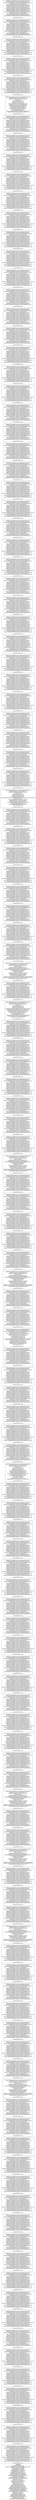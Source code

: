 digraph 608889682 { 
label=<<font face="Times-Bold">Context</font><br/>Thread.run(680)<br/>JIoEndpoint$Worker.run(489)<br/>Http11Protocol$Http11ConnectionHandler.process(588)<br/>Http11Processor.process(852)<br/>CoyoteAdapter.service(298)<br/>AccessLogValve.invoke(555)<br/>StandardEngineValve.invoke(109)<br/>ErrorReportValve.invoke(102)<br/>StandardHostValve.invoke(127)<br/>StandardContextValve.invoke(191)<br/>StandardWrapperValve.invoke(233)<br/>ApplicationFilterChain.doFilter(206)<br/>ApplicationFilterChain.internalDoFilter(235)<br/>ContextFilter.doFilter(269)<br/>ApplicationFilterChain.doFilter(206)<br/>ApplicationFilterChain.internalDoFilter(290)<br/>HttpServlet.service(717)<br/>JspServlet.service(260)<br/>JspServlet.serviceJspFile(313)<br/>JspServletWrapper.service(377)<br/>HttpServlet.service(717)<br/>HttpJspBase.service(70)<br/>index_jsp._jspService(56)<br/>PageContextImpl.forward(677)<br/>PageContextImpl.doForward(706)<br/>ApplicationDispatcher.forward(302)<br/>ApplicationDispatcher.doForward(374)<br/>ApplicationDispatcher.processRequest(436)<br/>ApplicationDispatcher.invoke(646)<br/>ApplicationFilterChain.doFilter(206)<br/>ApplicationFilterChain.internalDoFilter(290)<br/>HttpServlet.service(717)<br/>HttpServlet.service(617)<br/>ControlServlet.doGet(227)<br/>RequestHandler.doRequest(556)<br/>RequestHandler.renderView(840)<br/>ScreenWidgetViewHandler.render(101)<br/>ScreenRenderer.render(97)<br/>ScreenRenderer.render(135)<br/>ModelScreen.renderScreenString(394)>;rankdir=RL;
1 [label="ModelScreenWidget$Section.renderWidgetString(227)\nModelScreenWidget.renderSubWidgetsString(136)\nModelScreenWidget$DecoratorScreen.renderWidgetString(671)\nModelScreen.renderScreenString(394)\nModelScreenWidget$Section.renderWidgetString(227)\nModelScreenWidget.renderSubWidgetsString(136)\nModelScreenWidget$Section.renderWidgetString(227)\nModelScreenWidget.renderSubWidgetsString(136)\nModelScreenWidget$Container.renderWidgetString(295)\nModelScreenWidget.renderSubWidgetsString(136)\nModelScreenWidget$Container.renderWidgetString(295)\nModelScreenWidget.renderSubWidgetsString(136)\nModelScreenWidget$DecoratorSectionInclude.renderWidgetString(735)\nModelScreenWidget$SectionsRenderer.render(166)\nModelScreenWidget$DecoratorSection.renderWidgetString(703)\nModelScreenWidget.renderSubWidgetsString(136)\nModelScreenWidget$PlatformSpecific.renderWidgetString(1000)\n-------------------\nExecution Time: 0.0ms\n", shape=box];
2 [label="ModelScreenWidget$Section.renderWidgetString(227)\nModelScreenWidget.renderSubWidgetsString(136)\nModelScreenWidget$DecoratorScreen.renderWidgetString(671)\nModelScreen.renderScreenString(394)\nModelScreenWidget$Section.renderWidgetString(227)\nModelScreenWidget.renderSubWidgetsString(136)\nModelScreenWidget$Section.renderWidgetString(227)\nModelScreenWidget.renderSubWidgetsString(136)\nModelScreenWidget$Container.renderWidgetString(295)\nModelScreenWidget.renderSubWidgetsString(136)\nModelScreenWidget$Container.renderWidgetString(295)\nModelScreenWidget.renderSubWidgetsString(136)\nModelScreenWidget$DecoratorSectionInclude.renderWidgetString(735)\nModelScreenWidget$SectionsRenderer.render(166)\nModelScreenWidget$DecoratorSection.renderWidgetString(703)\nModelScreenWidget.renderSubWidgetsString(136)\nModelScreenWidget$PlatformSpecific.renderWidgetString(1000)\n-------------------\nExecution Time: 0.0ms\n", shape=box];
3 [label="ModelScreenWidget$Section.renderWidgetString(227)\nModelScreenWidget.renderSubWidgetsString(136)\nModelScreenWidget$DecoratorScreen.renderWidgetString(671)\nModelScreen.renderScreenString(394)\nModelScreenWidget$Section.renderWidgetString(227)\nModelScreenWidget.renderSubWidgetsString(136)\nModelScreenWidget$Section.renderWidgetString(227)\nModelScreenWidget.renderSubWidgetsString(136)\nModelScreenWidget$Container.renderWidgetString(295)\nModelScreenWidget.renderSubWidgetsString(136)\nModelScreenWidget$Container.renderWidgetString(295)\nModelScreenWidget.renderSubWidgetsString(136)\nModelScreenWidget$DecoratorSectionInclude.renderWidgetString(735)\nModelScreenWidget$SectionsRenderer.render(166)\nModelScreenWidget$DecoratorSection.renderWidgetString(703)\nModelScreenWidget.renderSubWidgetsString(136)\nModelScreenWidget$PlatformSpecific.renderWidgetString(1000)\n-------------------\nExecution Time: 0.0ms\n", shape=box];
4 [label="ModelScreenWidget$Section.renderWidgetString(227)\nModelScreenWidget.renderSubWidgetsString(136)\nModelScreenWidget$DecoratorScreen.renderWidgetString(671)\nModelScreen.renderScreenString(394)\nModelScreenWidget$Section.renderWidgetString(227)\nModelScreenWidget.renderSubWidgetsString(136)\nModelScreenWidget$Section.renderWidgetString(227)\nModelScreenWidget.renderSubWidgetsString(136)\nModelScreenWidget$Container.renderWidgetString(295)\nModelScreenWidget.renderSubWidgetsString(136)\nModelScreenWidget$Container.renderWidgetString(295)\nModelScreenWidget.renderSubWidgetsString(136)\nModelScreenWidget$DecoratorSectionInclude.renderWidgetString(735)\nModelScreenWidget$SectionsRenderer.render(166)\nModelScreenWidget$DecoratorSection.renderWidgetString(703)\nModelScreenWidget.renderSubWidgetsString(136)\nModelScreenWidget$PlatformSpecific.renderWidgetString(1000)\n-------------------\nExecution Time: 0.0ms\n", shape=box];
5 [label="ModelScreenWidget$Section.renderWidgetString(227)\nModelScreenWidget.renderSubWidgetsString(136)\nModelScreenWidget$DecoratorScreen.renderWidgetString(671)\nModelScreen.renderScreenString(394)\nModelScreenWidget$Section.renderWidgetString(227)\nModelScreenWidget.renderSubWidgetsString(136)\nModelScreenWidget$Section.renderWidgetString(227)\nModelScreenWidget.renderSubWidgetsString(136)\nModelScreenWidget$Container.renderWidgetString(295)\nModelScreenWidget.renderSubWidgetsString(136)\nModelScreenWidget$Container.renderWidgetString(295)\nModelScreenWidget.renderSubWidgetsString(136)\nModelScreenWidget$DecoratorSectionInclude.renderWidgetString(735)\nModelScreenWidget$SectionsRenderer.render(166)\nModelScreenWidget$DecoratorSection.renderWidgetString(703)\nModelScreenWidget.renderSubWidgetsString(136)\nModelScreenWidget$PlatformSpecific.renderWidgetString(1000)\n-------------------\nExecution Time: 0.0ms\n", shape=box];
6 [label="ModelScreenWidget$Section.renderWidgetString(227)\nModelScreenWidget.renderSubWidgetsString(136)\nModelScreenWidget$DecoratorScreen.renderWidgetString(671)\nModelScreen.renderScreenString(394)\nModelScreenWidget$Section.renderWidgetString(227)\nModelScreenWidget.renderSubWidgetsString(136)\nModelScreenWidget$Section.renderWidgetString(227)\nModelScreenWidget.renderSubWidgetsString(136)\nModelScreenWidget$Container.renderWidgetString(295)\nModelScreenWidget.renderSubWidgetsString(136)\nModelScreenWidget$Container.renderWidgetString(295)\nModelScreenWidget.renderSubWidgetsString(136)\nModelScreenWidget$DecoratorSectionInclude.renderWidgetString(735)\nModelScreenWidget$SectionsRenderer.render(166)\nModelScreenWidget$DecoratorSection.renderWidgetString(703)\nModelScreenWidget.renderSubWidgetsString(136)\nModelScreenWidget$PlatformSpecific.renderWidgetString(1000)\n-------------------\nExecution Time: 0.0ms\n", shape=box];
7 [label="ModelScreenWidget$Section.renderWidgetString(227)\nModelScreenWidget.renderSubWidgetsString(136)\nModelScreenWidget$DecoratorScreen.renderWidgetString(671)\nModelScreen.renderScreenString(394)\nModelScreenWidget$Section.renderWidgetString(227)\nModelScreenWidget.renderSubWidgetsString(136)\nModelScreenWidget$Section.renderWidgetString(227)\nModelScreenWidget.renderSubWidgetsString(136)\nModelScreenWidget$Container.renderWidgetString(295)\nModelScreenWidget.renderSubWidgetsString(136)\nModelScreenWidget$Container.renderWidgetString(295)\nModelScreenWidget.renderSubWidgetsString(136)\nModelScreenWidget$IncludeScreen.renderWidgetString(575)\nModelScreen.renderScreenString(394)\nModelScreenWidget$Section.renderWidgetString(227)\nModelScreenWidget.renderSubWidgetsString(136)\nModelScreenWidget$IncludeScreen.renderWidgetString(575)\n-------------------\nExecution Time: 0.0ms\n", shape=box];
8 [label="ModelScreenWidget$Section.renderWidgetString(227)\nModelScreenWidget.renderSubWidgetsString(136)\nModelScreenWidget$DecoratorScreen.renderWidgetString(671)\nModelScreen.renderScreenString(394)\nModelScreenWidget$Section.renderWidgetString(227)\nModelScreenWidget.renderSubWidgetsString(136)\nModelScreenWidget$Section.renderWidgetString(227)\nModelScreenWidget.renderSubWidgetsString(136)\nModelScreenWidget$Container.renderWidgetString(295)\nModelScreenWidget.renderSubWidgetsString(136)\nModelScreenWidget$Container.renderWidgetString(295)\nModelScreenWidget.renderSubWidgetsString(136)\nModelScreenWidget$DecoratorSectionInclude.renderWidgetString(735)\nModelScreenWidget$SectionsRenderer.render(166)\nModelScreenWidget$DecoratorSection.renderWidgetString(703)\nModelScreenWidget.renderSubWidgetsString(136)\nModelScreenWidget$PlatformSpecific.renderWidgetString(1000)\n-------------------\nExecution Time: 0.0ms\n", shape=box];
9 [label="ModelScreenWidget$Section.renderWidgetString(227)\nModelScreenWidget.renderSubWidgetsString(136)\nModelScreenWidget$DecoratorScreen.renderWidgetString(671)\nModelScreen.renderScreenString(394)\nModelScreenWidget$Section.renderWidgetString(227)\nModelScreenWidget.renderSubWidgetsString(136)\nModelScreenWidget$Section.renderWidgetString(227)\nModelScreenWidget.renderSubWidgetsString(136)\nModelScreenWidget$Container.renderWidgetString(295)\nModelScreenWidget.renderSubWidgetsString(136)\nModelScreenWidget$Container.renderWidgetString(295)\nModelScreenWidget.renderSubWidgetsString(136)\nModelScreenWidget$DecoratorSectionInclude.renderWidgetString(735)\nModelScreenWidget$SectionsRenderer.render(166)\nModelScreenWidget$DecoratorSection.renderWidgetString(703)\nModelScreenWidget.renderSubWidgetsString(136)\nModelScreenWidget$PlatformSpecific.renderWidgetString(1000)\n-------------------\nExecution Time: 0.0ms\n", shape=box];
10 [label="ModelScreenWidget$Section.renderWidgetString(227)\nModelScreenWidget.renderSubWidgetsString(136)\nModelScreenWidget$DecoratorScreen.renderWidgetString(671)\nModelScreen.renderScreenString(394)\nModelScreenWidget$Section.renderWidgetString(227)\nModelScreenWidget.renderSubWidgetsString(136)\nModelScreenWidget$Section.renderWidgetString(227)\nModelScreenWidget.renderSubWidgetsString(136)\nModelScreenWidget$Container.renderWidgetString(295)\nModelScreenWidget.renderSubWidgetsString(136)\nModelScreenWidget$Container.renderWidgetString(295)\nModelScreenWidget.renderSubWidgetsString(136)\nModelScreenWidget$DecoratorSectionInclude.renderWidgetString(735)\nModelScreenWidget$SectionsRenderer.render(166)\nModelScreenWidget$DecoratorSection.renderWidgetString(703)\nModelScreenWidget.renderSubWidgetsString(136)\nModelScreenWidget$PlatformSpecific.renderWidgetString(1000)\n-------------------\nExecution Time: 0.0ms\n", shape=box];
11 [label="ModelScreenWidget$Section.renderWidgetString(227)\nModelScreenWidget.renderSubWidgetsString(136)\nModelScreenWidget$DecoratorScreen.renderWidgetString(671)\nModelScreen.renderScreenString(394)\nModelScreenWidget$Section.renderWidgetString(227)\nModelScreenWidget.renderSubWidgetsString(136)\nModelScreenWidget$Section.renderWidgetString(227)\nModelScreenWidget.renderSubWidgetsString(136)\nModelScreenWidget$Container.renderWidgetString(295)\nModelScreenWidget.renderSubWidgetsString(136)\nModelScreenWidget$Container.renderWidgetString(295)\nModelScreenWidget.renderSubWidgetsString(136)\nModelScreenWidget$IncludeScreen.renderWidgetString(575)\nModelScreen.renderScreenString(394)\nModelScreenWidget$Section.renderWidgetString(227)\nModelScreenWidget.renderSubWidgetsString(136)\nModelScreenWidget$IncludeScreen.renderWidgetString(575)\n-------------------\nExecution Time: 0.0ms\n", shape=box];
12 [label="ModelScreenWidget$Section.renderWidgetString(227)\nModelScreenWidget.renderSubWidgetsString(136)\nModelScreenWidget$DecoratorScreen.renderWidgetString(671)\nModelScreen.renderScreenString(394)\nModelScreenWidget$Section.renderWidgetString(227)\nModelScreenWidget.renderSubWidgetsString(136)\nModelScreenWidget$Section.renderWidgetString(227)\nModelScreenWidget.renderSubWidgetsString(136)\nModelScreenWidget$Container.renderWidgetString(295)\nModelScreenWidget.renderSubWidgetsString(136)\nModelScreenWidget$Container.renderWidgetString(295)\nModelScreenWidget.renderSubWidgetsString(136)\nModelScreenWidget$IncludeScreen.renderWidgetString(575)\nModelScreen.renderScreenString(394)\nModelScreenWidget$Section.renderWidgetString(227)\nModelScreenWidget.renderSubWidgetsString(136)\nModelScreenWidget$IncludeScreen.renderWidgetString(575)\n-------------------\nExecution Time: 0.0ms\n", shape=box];
13 [label="ModelScreenWidget$Section.renderWidgetString(227)\nModelScreenWidget.renderSubWidgetsString(136)\nModelScreenWidget$DecoratorScreen.renderWidgetString(671)\nModelScreen.renderScreenString(394)\nModelScreenWidget$Section.renderWidgetString(227)\nModelScreenWidget.renderSubWidgetsString(136)\nModelScreenWidget$Section.renderWidgetString(227)\nModelScreenWidget.renderSubWidgetsString(136)\nModelScreenWidget$Container.renderWidgetString(295)\nModelScreenWidget.renderSubWidgetsString(136)\nModelScreenWidget$Container.renderWidgetString(295)\nModelScreenWidget.renderSubWidgetsString(136)\nModelScreenWidget$IncludeScreen.renderWidgetString(575)\nModelScreen.renderScreenString(394)\nModelScreenWidget$Section.renderWidgetString(227)\nModelScreenWidget.renderSubWidgetsString(136)\nModelScreenWidget$IncludeScreen.renderWidgetString(575)\n-------------------\nExecution Time: 0.0ms\n", shape=box];
14 [label="ModelScreenWidget$Section.renderWidgetString(227)\nModelScreenWidget.renderSubWidgetsString(136)\nModelScreenWidget$DecoratorScreen.renderWidgetString(671)\nModelScreen.renderScreenString(394)\nModelScreenWidget$Section.renderWidgetString(227)\nModelScreenWidget.renderSubWidgetsString(136)\nModelScreenWidget$Section.renderWidgetString(227)\nModelScreenWidget.renderSubWidgetsString(136)\nModelScreenWidget$Container.renderWidgetString(295)\nModelScreenWidget.renderSubWidgetsString(136)\nModelScreenWidget$Container.renderWidgetString(295)\nModelScreenWidget.renderSubWidgetsString(136)\nModelScreenWidget$DecoratorSectionInclude.renderWidgetString(735)\nModelScreenWidget$SectionsRenderer.render(166)\nModelScreenWidget$DecoratorSection.renderWidgetString(703)\nModelScreenWidget.renderSubWidgetsString(136)\nModelScreenWidget$PlatformSpecific.renderWidgetString(1000)\n-------------------\nExecution Time: 0.0ms\n", shape=box];
15 [label="ModelScreenWidget$Section.renderWidgetString(227)\nModelScreenWidget.renderSubWidgetsString(136)\nModelScreenWidget$DecoratorScreen.renderWidgetString(671)\nModelScreen.renderScreenString(394)\nModelScreenWidget$Section.renderWidgetString(227)\nModelScreenWidget.renderSubWidgetsString(136)\nModelScreenWidget$Section.renderWidgetString(227)\nModelScreenWidget.renderSubWidgetsString(136)\nModelScreenWidget$Container.renderWidgetString(295)\nModelScreenWidget.renderSubWidgetsString(136)\nModelScreenWidget$Container.renderWidgetString(295)\nModelScreenWidget.renderSubWidgetsString(136)\nModelScreenWidget$DecoratorSectionInclude.renderWidgetString(735)\nModelScreenWidget$SectionsRenderer.render(166)\nModelScreenWidget$DecoratorSection.renderWidgetString(703)\nModelScreenWidget.renderSubWidgetsString(136)\nModelScreenWidget$PlatformSpecific.renderWidgetString(1000)\n-------------------\nExecution Time: 0.0ms\n", shape=box];
16 [label="ModelScreenWidget$Section.renderWidgetString(227)\nModelScreenWidget.renderSubWidgetsString(136)\nModelScreenWidget$DecoratorScreen.renderWidgetString(671)\nModelScreen.renderScreenString(394)\nModelScreenWidget$Section.renderWidgetString(227)\nModelScreenWidget.renderSubWidgetsString(136)\nModelScreenWidget$Section.renderWidgetString(227)\nModelScreenWidget.renderSubWidgetsString(136)\nModelScreenWidget$Container.renderWidgetString(295)\nModelScreenWidget.renderSubWidgetsString(136)\nModelScreenWidget$Container.renderWidgetString(295)\nModelScreenWidget.renderSubWidgetsString(136)\nModelScreenWidget$DecoratorSectionInclude.renderWidgetString(735)\nModelScreenWidget$SectionsRenderer.render(166)\nModelScreenWidget$DecoratorSection.renderWidgetString(703)\nModelScreenWidget.renderSubWidgetsString(136)\nModelScreenWidget$PlatformSpecific.renderWidgetString(1000)\n-------------------\nExecution Time: 0.0ms\n", shape=box];
17 [label="ModelScreenWidget$Section.renderWidgetString(227)\nModelScreenWidget.renderSubWidgetsString(136)\nModelScreenWidget$DecoratorScreen.renderWidgetString(671)\nModelScreen.renderScreenString(394)\nModelScreenWidget$Section.renderWidgetString(227)\nModelScreenWidget.renderSubWidgetsString(136)\nModelScreenWidget$Section.renderWidgetString(227)\nModelScreenWidget.renderSubWidgetsString(136)\nModelScreenWidget$Container.renderWidgetString(295)\nModelScreenWidget.renderSubWidgetsString(136)\nModelScreenWidget$Container.renderWidgetString(295)\nModelScreenWidget.renderSubWidgetsString(136)\nModelScreenWidget$DecoratorSectionInclude.renderWidgetString(735)\nModelScreenWidget$SectionsRenderer.render(166)\nModelScreenWidget$DecoratorSection.renderWidgetString(703)\nModelScreenWidget.renderSubWidgetsString(136)\nModelScreenWidget$PlatformSpecific.renderWidgetString(1000)\n-------------------\nExecution Time: 0.0ms\n", shape=box];
18 [label="ModelScreenWidget$Section.renderWidgetString(227)\nModelScreenWidget.renderSubWidgetsString(136)\nModelScreenWidget$DecoratorScreen.renderWidgetString(671)\nModelScreen.renderScreenString(394)\nModelScreenWidget$Section.renderWidgetString(227)\nModelScreenWidget.renderSubWidgetsString(136)\nModelScreenWidget$Section.renderWidgetString(227)\nModelScreenWidget.renderSubWidgetsString(136)\nModelScreenWidget$Container.renderWidgetString(295)\nModelScreenWidget.renderSubWidgetsString(136)\nModelScreenWidget$Container.renderWidgetString(295)\nModelScreenWidget.renderSubWidgetsString(136)\nModelScreenWidget$IncludeScreen.renderWidgetString(575)\nModelScreen.renderScreenString(394)\nModelScreenWidget$Section.renderWidgetString(227)\nModelScreenWidget.renderSubWidgetsString(136)\nModelScreenWidget$IncludeScreen.renderWidgetString(575)\n-------------------\nExecution Time: 0.0ms\n", shape=box];
19 [label="ModelScreenWidget$Section.renderWidgetString(227)\nModelScreenWidget.renderSubWidgetsString(136)\nModelScreenWidget$DecoratorScreen.renderWidgetString(671)\nModelScreen.renderScreenString(394)\nModelScreenWidget$Section.renderWidgetString(227)\nModelScreenWidget.renderSubWidgetsString(136)\nModelScreenWidget$Section.renderWidgetString(227)\nModelScreenWidget.renderSubWidgetsString(136)\nModelScreenWidget$Container.renderWidgetString(295)\nModelScreenWidget.renderSubWidgetsString(136)\nModelScreenWidget$Container.renderWidgetString(295)\nModelScreenWidget.renderSubWidgetsString(136)\nModelScreenWidget$IncludeScreen.renderWidgetString(575)\nModelScreen.renderScreenString(394)\nModelScreenWidget$Section.renderWidgetString(227)\nModelScreenWidget.renderSubWidgetsString(136)\nModelScreenWidget$IncludeScreen.renderWidgetString(575)\n-------------------\nExecution Time: 0.0ms\n", shape=box];
20 [label="ModelScreenWidget$Section.renderWidgetString(220)\nModelScreenAction.runSubActions(121)\nModelScreenAction$Script.runAction(421)\nCategory.run(62)\nAbstractCallSite.callGetProperty(237)\nGetEffectivePojoPropertySite.getProperty(61)\nMetaClassImpl$GetMethodMetaProperty.getProperty(3435)\nMetaMethod.doMethodInvoke(233)\nCachedMethod.invoke(88)\nMethod.invoke(597)\nDelegatingMethodAccessorImpl.invoke(25)\nNativeMethodAccessorImpl.invoke(39)\nNativeMethodAccessorImpl.invoke0(-2)\nCategoryContentWrapper.get(79)\nCategoryContentWrapper.getProductCategoryContentAsText(95)\nCategoryContentWrapper.getProductCategoryContentAsText(143)\nGenericDelegator.findByAndCache(1711)\n-------------------\nExecution Time: 0.0ms\n", shape=box];
21 [label="ModelScreenWidget$Section.renderWidgetString(227)\nModelScreenWidget.renderSubWidgetsString(136)\nModelScreenWidget$DecoratorScreen.renderWidgetString(671)\nModelScreen.renderScreenString(394)\nModelScreenWidget$Section.renderWidgetString(227)\nModelScreenWidget.renderSubWidgetsString(136)\nModelScreenWidget$Section.renderWidgetString(227)\nModelScreenWidget.renderSubWidgetsString(136)\nModelScreenWidget$Container.renderWidgetString(295)\nModelScreenWidget.renderSubWidgetsString(136)\nModelScreenWidget$Container.renderWidgetString(295)\nModelScreenWidget.renderSubWidgetsString(136)\nModelScreenWidget$IncludeScreen.renderWidgetString(575)\nModelScreen.renderScreenString(394)\nModelScreenWidget$Section.renderWidgetString(227)\nModelScreenWidget.renderSubWidgetsString(136)\nModelScreenWidget$IncludeScreen.renderWidgetString(575)\n-------------------\nExecution Time: 0.0ms\n", shape=box];
22 [label="ModelScreenWidget$Section.renderWidgetString(227)\nModelScreenWidget.renderSubWidgetsString(136)\nModelScreenWidget$DecoratorScreen.renderWidgetString(671)\nModelScreen.renderScreenString(394)\nModelScreenWidget$Section.renderWidgetString(227)\nModelScreenWidget.renderSubWidgetsString(136)\nModelScreenWidget$Section.renderWidgetString(227)\nModelScreenWidget.renderSubWidgetsString(136)\nModelScreenWidget$Container.renderWidgetString(295)\nModelScreenWidget.renderSubWidgetsString(136)\nModelScreenWidget$Container.renderWidgetString(295)\nModelScreenWidget.renderSubWidgetsString(136)\nModelScreenWidget$DecoratorSectionInclude.renderWidgetString(735)\nModelScreenWidget$SectionsRenderer.render(166)\nModelScreenWidget$DecoratorSection.renderWidgetString(703)\nModelScreenWidget.renderSubWidgetsString(136)\nModelScreenWidget$PlatformSpecific.renderWidgetString(1000)\n-------------------\nExecution Time: 0.0ms\n", shape=box];
23 [label="ModelScreenWidget$Section.renderWidgetString(227)\nModelScreenWidget.renderSubWidgetsString(136)\nModelScreenWidget$DecoratorScreen.renderWidgetString(671)\nModelScreen.renderScreenString(394)\nModelScreenWidget$Section.renderWidgetString(227)\nModelScreenWidget.renderSubWidgetsString(136)\nModelScreenWidget$Section.renderWidgetString(227)\nModelScreenWidget.renderSubWidgetsString(136)\nModelScreenWidget$Container.renderWidgetString(295)\nModelScreenWidget.renderSubWidgetsString(136)\nModelScreenWidget$Container.renderWidgetString(295)\nModelScreenWidget.renderSubWidgetsString(136)\nModelScreenWidget$IncludeScreen.renderWidgetString(575)\nModelScreen.renderScreenString(394)\nModelScreenWidget$Section.renderWidgetString(227)\nModelScreenWidget.renderSubWidgetsString(136)\nModelScreenWidget$IncludeScreen.renderWidgetString(575)\n-------------------\nExecution Time: 0.0ms\n", shape=box];
24 [label="ModelScreenWidget$Section.renderWidgetString(227)\nModelScreenWidget.renderSubWidgetsString(136)\nModelScreenWidget$DecoratorScreen.renderWidgetString(671)\nModelScreen.renderScreenString(394)\nModelScreenWidget$Section.renderWidgetString(227)\nModelScreenWidget.renderSubWidgetsString(136)\nModelScreenWidget$Section.renderWidgetString(227)\nModelScreenWidget.renderSubWidgetsString(136)\nModelScreenWidget$Container.renderWidgetString(295)\nModelScreenWidget.renderSubWidgetsString(136)\nModelScreenWidget$Container.renderWidgetString(295)\nModelScreenWidget.renderSubWidgetsString(136)\nModelScreenWidget$DecoratorSectionInclude.renderWidgetString(735)\nModelScreenWidget$SectionsRenderer.render(166)\nModelScreenWidget$DecoratorSection.renderWidgetString(703)\nModelScreenWidget.renderSubWidgetsString(136)\nModelScreenWidget$PlatformSpecific.renderWidgetString(1000)\n-------------------\nExecution Time: 0.0ms\n", shape=box];
25 [label="ModelScreenWidget$Section.renderWidgetString(227)\nModelScreenWidget.renderSubWidgetsString(136)\nModelScreenWidget$DecoratorScreen.renderWidgetString(671)\nModelScreen.renderScreenString(394)\nModelScreenWidget$Section.renderWidgetString(227)\nModelScreenWidget.renderSubWidgetsString(136)\nModelScreenWidget$Section.renderWidgetString(227)\nModelScreenWidget.renderSubWidgetsString(136)\nModelScreenWidget$Container.renderWidgetString(295)\nModelScreenWidget.renderSubWidgetsString(136)\nModelScreenWidget$Container.renderWidgetString(295)\nModelScreenWidget.renderSubWidgetsString(136)\nModelScreenWidget$IncludeScreen.renderWidgetString(575)\nModelScreen.renderScreenString(394)\nModelScreenWidget$Section.renderWidgetString(227)\nModelScreenWidget.renderSubWidgetsString(136)\nModelScreenWidget$IncludeScreen.renderWidgetString(575)\n-------------------\nExecution Time: 0.0ms\n", shape=box];
26 [label="ModelScreenWidget$Section.renderWidgetString(227)\nModelScreenWidget.renderSubWidgetsString(136)\nModelScreenWidget$DecoratorScreen.renderWidgetString(671)\nModelScreen.renderScreenString(394)\nModelScreenWidget$Section.renderWidgetString(227)\nModelScreenWidget.renderSubWidgetsString(136)\nModelScreenWidget$Section.renderWidgetString(227)\nModelScreenWidget.renderSubWidgetsString(136)\nModelScreenWidget$Container.renderWidgetString(295)\nModelScreenWidget.renderSubWidgetsString(136)\nModelScreenWidget$Container.renderWidgetString(295)\nModelScreenWidget.renderSubWidgetsString(136)\nModelScreenWidget$DecoratorSectionInclude.renderWidgetString(735)\nModelScreenWidget$SectionsRenderer.render(166)\nModelScreenWidget$DecoratorSection.renderWidgetString(703)\nModelScreenWidget.renderSubWidgetsString(136)\nModelScreenWidget$PlatformSpecific.renderWidgetString(1000)\n-------------------\nExecution Time: 0.0ms\n", shape=box];
27 [label="ModelScreenWidget$Section.renderWidgetString(227)\nModelScreenWidget.renderSubWidgetsString(136)\nModelScreenWidget$DecoratorScreen.renderWidgetString(671)\nModelScreen.renderScreenString(394)\nModelScreenWidget$Section.renderWidgetString(227)\nModelScreenWidget.renderSubWidgetsString(136)\nModelScreenWidget$Section.renderWidgetString(227)\nModelScreenWidget.renderSubWidgetsString(136)\nModelScreenWidget$Container.renderWidgetString(295)\nModelScreenWidget.renderSubWidgetsString(136)\nModelScreenWidget$Container.renderWidgetString(295)\nModelScreenWidget.renderSubWidgetsString(136)\nModelScreenWidget$DecoratorSectionInclude.renderWidgetString(735)\nModelScreenWidget$SectionsRenderer.render(166)\nModelScreenWidget$DecoratorSection.renderWidgetString(703)\nModelScreenWidget.renderSubWidgetsString(136)\nModelScreenWidget$PlatformSpecific.renderWidgetString(1000)\n-------------------\nExecution Time: 0.0ms\n", shape=box];
28 [label="ModelScreenWidget$Section.renderWidgetString(220)\nModelScreenAction.runSubActions(121)\nModelScreenAction$Script.runAction(421)\nCategory.run(62)\nAbstractCallSite.callGetProperty(237)\nGetEffectivePojoPropertySite.getProperty(61)\nMetaClassImpl$GetMethodMetaProperty.getProperty(3435)\nMetaMethod.doMethodInvoke(233)\nCachedMethod.invoke(88)\nMethod.invoke(597)\nDelegatingMethodAccessorImpl.invoke(25)\nNativeMethodAccessorImpl.invoke(39)\nNativeMethodAccessorImpl.invoke0(-2)\nCategoryContentWrapper.get(79)\nCategoryContentWrapper.getProductCategoryContentAsText(95)\nCategoryContentWrapper.getProductCategoryContentAsText(151)\nContentWorker.renderContentAsText(330)\n-------------------\nExecution Time: 0.0ms\n", shape=box];
29 [label="ModelScreenWidget$Section.renderWidgetString(227)\nModelScreenWidget.renderSubWidgetsString(136)\nModelScreenWidget$DecoratorScreen.renderWidgetString(671)\nModelScreen.renderScreenString(394)\nModelScreenWidget$Section.renderWidgetString(227)\nModelScreenWidget.renderSubWidgetsString(136)\nModelScreenWidget$Section.renderWidgetString(227)\nModelScreenWidget.renderSubWidgetsString(136)\nModelScreenWidget$Container.renderWidgetString(295)\nModelScreenWidget.renderSubWidgetsString(136)\nModelScreenWidget$Container.renderWidgetString(295)\nModelScreenWidget.renderSubWidgetsString(136)\nModelScreenWidget$IncludeScreen.renderWidgetString(575)\nModelScreen.renderScreenString(394)\nModelScreenWidget$Section.renderWidgetString(227)\nModelScreenWidget.renderSubWidgetsString(136)\nModelScreenWidget$IncludeScreen.renderWidgetString(575)\n-------------------\nExecution Time: 0.0ms\n", shape=box];
30 [label="ModelScreenWidget$Section.renderWidgetString(227)\nModelScreenWidget.renderSubWidgetsString(136)\nModelScreenWidget$DecoratorScreen.renderWidgetString(671)\nModelScreen.renderScreenString(394)\nModelScreenWidget$Section.renderWidgetString(227)\nModelScreenWidget.renderSubWidgetsString(136)\nModelScreenWidget$Section.renderWidgetString(227)\nModelScreenWidget.renderSubWidgetsString(136)\nModelScreenWidget$Container.renderWidgetString(295)\nModelScreenWidget.renderSubWidgetsString(136)\nModelScreenWidget$Container.renderWidgetString(295)\nModelScreenWidget.renderSubWidgetsString(136)\nModelScreenWidget$IncludeScreen.renderWidgetString(575)\nModelScreen.renderScreenString(394)\nModelScreenWidget$Section.renderWidgetString(227)\nModelScreenWidget.renderSubWidgetsString(136)\nModelScreenWidget$IncludeScreen.renderWidgetString(575)\n-------------------\nExecution Time: 0.0ms\n", shape=box];
31 [label="ModelScreenWidget$Section.renderWidgetString(227)\nModelScreenWidget.renderSubWidgetsString(136)\nModelScreenWidget$DecoratorScreen.renderWidgetString(671)\nModelScreen.renderScreenString(394)\nModelScreenWidget$Section.renderWidgetString(227)\nModelScreenWidget.renderSubWidgetsString(136)\nModelScreenWidget$Section.renderWidgetString(227)\nModelScreenWidget.renderSubWidgetsString(136)\nModelScreenWidget$Container.renderWidgetString(295)\nModelScreenWidget.renderSubWidgetsString(136)\nModelScreenWidget$Container.renderWidgetString(295)\nModelScreenWidget.renderSubWidgetsString(136)\nModelScreenWidget$DecoratorSectionInclude.renderWidgetString(735)\nModelScreenWidget$SectionsRenderer.render(166)\nModelScreenWidget$DecoratorSection.renderWidgetString(703)\nModelScreenWidget.renderSubWidgetsString(136)\nModelScreenWidget$PlatformSpecific.renderWidgetString(1000)\n-------------------\nExecution Time: 0.0ms\n", shape=box];
32 [label="ModelScreenWidget$Section.renderWidgetString(220)\nModelScreenAction.runSubActions(121)\nModelScreenAction$Script.runAction(421)\nCategory.run(63)\nAbstractCallSite.callGetProperty(237)\nGetEffectivePojoPropertySite.getProperty(61)\nMetaClassImpl$GetMethodMetaProperty.getProperty(3435)\nMetaMethod.doMethodInvoke(233)\nCachedMethod.invoke(88)\nMethod.invoke(597)\nDelegatingMethodAccessorImpl.invoke(25)\nNativeMethodAccessorImpl.invoke(39)\nNativeMethodAccessorImpl.invoke0(-2)\nCategoryContentWrapper.get(79)\nCategoryContentWrapper.getProductCategoryContentAsText(95)\nCategoryContentWrapper.getProductCategoryContentAsText(143)\nGenericDelegator.findByAndCache(1711)\n-------------------\nExecution Time: 0.0ms\n", shape=box];
33 [label="ModelScreenWidget$Section.renderWidgetString(227)\nModelScreenWidget.renderSubWidgetsString(136)\nModelScreenWidget$DecoratorScreen.renderWidgetString(671)\nModelScreen.renderScreenString(394)\nModelScreenWidget$Section.renderWidgetString(227)\nModelScreenWidget.renderSubWidgetsString(136)\nModelScreenWidget$Section.renderWidgetString(227)\nModelScreenWidget.renderSubWidgetsString(136)\nModelScreenWidget$Container.renderWidgetString(295)\nModelScreenWidget.renderSubWidgetsString(136)\nModelScreenWidget$Container.renderWidgetString(295)\nModelScreenWidget.renderSubWidgetsString(136)\nModelScreenWidget$IncludeScreen.renderWidgetString(575)\nModelScreen.renderScreenString(394)\nModelScreenWidget$Section.renderWidgetString(227)\nModelScreenWidget.renderSubWidgetsString(136)\nModelScreenWidget$IncludeScreen.renderWidgetString(575)\n-------------------\nExecution Time: 0.0ms\n", shape=box];
34 [label="ModelScreenWidget$Section.renderWidgetString(227)\nModelScreenWidget.renderSubWidgetsString(136)\nModelScreenWidget$DecoratorScreen.renderWidgetString(671)\nModelScreen.renderScreenString(394)\nModelScreenWidget$Section.renderWidgetString(227)\nModelScreenWidget.renderSubWidgetsString(136)\nModelScreenWidget$Section.renderWidgetString(227)\nModelScreenWidget.renderSubWidgetsString(136)\nModelScreenWidget$Container.renderWidgetString(295)\nModelScreenWidget.renderSubWidgetsString(136)\nModelScreenWidget$Container.renderWidgetString(295)\nModelScreenWidget.renderSubWidgetsString(136)\nModelScreenWidget$IncludeScreen.renderWidgetString(575)\nModelScreen.renderScreenString(394)\nModelScreenWidget$Section.renderWidgetString(227)\nModelScreenWidget.renderSubWidgetsString(136)\nModelScreenWidget$IncludeScreen.renderWidgetString(575)\n-------------------\nExecution Time: 0.0ms\n", shape=box];
35 [label="ModelScreenWidget$Section.renderWidgetString(220)\nModelScreenAction.runSubActions(121)\nModelScreenAction$Script.runAction(421)\nCategory.run(62)\nAbstractCallSite.callGetProperty(237)\nGetEffectivePojoPropertySite.getProperty(61)\nMetaClassImpl$GetMethodMetaProperty.getProperty(3435)\nMetaMethod.doMethodInvoke(233)\nCachedMethod.invoke(88)\nMethod.invoke(597)\nDelegatingMethodAccessorImpl.invoke(25)\nNativeMethodAccessorImpl.invoke(39)\nNativeMethodAccessorImpl.invoke0(-2)\nCategoryContentWrapper.get(79)\nCategoryContentWrapper.getProductCategoryContentAsText(95)\nCategoryContentWrapper.getProductCategoryContentAsText(151)\nContentWorker.renderContentAsText(331)\n-------------------\nExecution Time: 0.0ms\n", shape=box];
36 [label="ModelScreenWidget$Section.renderWidgetString(227)\nModelScreenWidget.renderSubWidgetsString(136)\nModelScreenWidget$DecoratorScreen.renderWidgetString(671)\nModelScreen.renderScreenString(394)\nModelScreenWidget$Section.renderWidgetString(227)\nModelScreenWidget.renderSubWidgetsString(136)\nModelScreenWidget$Section.renderWidgetString(227)\nModelScreenWidget.renderSubWidgetsString(136)\nModelScreenWidget$Container.renderWidgetString(295)\nModelScreenWidget.renderSubWidgetsString(136)\nModelScreenWidget$Container.renderWidgetString(295)\nModelScreenWidget.renderSubWidgetsString(136)\nModelScreenWidget$IncludeScreen.renderWidgetString(575)\nModelScreen.renderScreenString(394)\nModelScreenWidget$Section.renderWidgetString(227)\nModelScreenWidget.renderSubWidgetsString(136)\nModelScreenWidget$IncludeScreen.renderWidgetString(575)\n-------------------\nExecution Time: 0.0ms\n", shape=box];
37 [label="ModelScreenWidget$Section.renderWidgetString(227)\nModelScreenWidget.renderSubWidgetsString(136)\nModelScreenWidget$DecoratorScreen.renderWidgetString(671)\nModelScreen.renderScreenString(394)\nModelScreenWidget$Section.renderWidgetString(227)\nModelScreenWidget.renderSubWidgetsString(136)\nModelScreenWidget$Section.renderWidgetString(227)\nModelScreenWidget.renderSubWidgetsString(136)\nModelScreenWidget$Container.renderWidgetString(295)\nModelScreenWidget.renderSubWidgetsString(136)\nModelScreenWidget$Container.renderWidgetString(295)\nModelScreenWidget.renderSubWidgetsString(136)\nModelScreenWidget$IncludeScreen.renderWidgetString(575)\nModelScreen.renderScreenString(394)\nModelScreenWidget$Section.renderWidgetString(227)\nModelScreenWidget.renderSubWidgetsString(136)\nModelScreenWidget$IncludeScreen.renderWidgetString(575)\n-------------------\nExecution Time: 0.0ms\n", shape=box];
38 [label="ModelScreenWidget$Section.renderWidgetString(227)\nModelScreenWidget.renderSubWidgetsString(136)\nModelScreenWidget$DecoratorScreen.renderWidgetString(671)\nModelScreen.renderScreenString(394)\nModelScreenWidget$Section.renderWidgetString(227)\nModelScreenWidget.renderSubWidgetsString(136)\nModelScreenWidget$Section.renderWidgetString(227)\nModelScreenWidget.renderSubWidgetsString(136)\nModelScreenWidget$Container.renderWidgetString(295)\nModelScreenWidget.renderSubWidgetsString(136)\nModelScreenWidget$Container.renderWidgetString(295)\nModelScreenWidget.renderSubWidgetsString(136)\nModelScreenWidget$DecoratorSectionInclude.renderWidgetString(735)\nModelScreenWidget$SectionsRenderer.render(166)\nModelScreenWidget$DecoratorSection.renderWidgetString(703)\nModelScreenWidget.renderSubWidgetsString(136)\nModelScreenWidget$PlatformSpecific.renderWidgetString(1000)\n-------------------\nExecution Time: 0.0ms\n", shape=box];
39 [label="ModelScreenWidget$Section.renderWidgetString(227)\nModelScreenWidget.renderSubWidgetsString(136)\nModelScreenWidget$DecoratorScreen.renderWidgetString(671)\nModelScreen.renderScreenString(394)\nModelScreenWidget$Section.renderWidgetString(227)\nModelScreenWidget.renderSubWidgetsString(136)\nModelScreenWidget$Section.renderWidgetString(227)\nModelScreenWidget.renderSubWidgetsString(136)\nModelScreenWidget$Container.renderWidgetString(295)\nModelScreenWidget.renderSubWidgetsString(136)\nModelScreenWidget$Container.renderWidgetString(295)\nModelScreenWidget.renderSubWidgetsString(136)\nModelScreenWidget$DecoratorSectionInclude.renderWidgetString(735)\nModelScreenWidget$SectionsRenderer.render(166)\nModelScreenWidget$DecoratorSection.renderWidgetString(703)\nModelScreenWidget.renderSubWidgetsString(136)\nModelScreenWidget$PlatformSpecific.renderWidgetString(1000)\n-------------------\nExecution Time: 0.0ms\n", shape=box];
40 [label="ModelScreenWidget$Section.renderWidgetString(227)\nModelScreenWidget.renderSubWidgetsString(136)\nModelScreenWidget$DecoratorScreen.renderWidgetString(671)\nModelScreen.renderScreenString(394)\nModelScreenWidget$Section.renderWidgetString(227)\nModelScreenWidget.renderSubWidgetsString(136)\nModelScreenWidget$Section.renderWidgetString(227)\nModelScreenWidget.renderSubWidgetsString(136)\nModelScreenWidget$Container.renderWidgetString(295)\nModelScreenWidget.renderSubWidgetsString(136)\nModelScreenWidget$Container.renderWidgetString(295)\nModelScreenWidget.renderSubWidgetsString(136)\nModelScreenWidget$IncludeScreen.renderWidgetString(575)\nModelScreen.renderScreenString(394)\nModelScreenWidget$Section.renderWidgetString(227)\nModelScreenWidget.renderSubWidgetsString(136)\nModelScreenWidget$IncludeScreen.renderWidgetString(575)\n-------------------\nExecution Time: 0.0ms\n", shape=box];
41 [label="ModelScreenWidget$Section.renderWidgetString(227)\nModelScreenWidget.renderSubWidgetsString(136)\nModelScreenWidget$DecoratorScreen.renderWidgetString(671)\nModelScreen.renderScreenString(394)\nModelScreenWidget$Section.renderWidgetString(227)\nModelScreenWidget.renderSubWidgetsString(136)\nModelScreenWidget$Section.renderWidgetString(227)\nModelScreenWidget.renderSubWidgetsString(136)\nModelScreenWidget$Container.renderWidgetString(295)\nModelScreenWidget.renderSubWidgetsString(136)\nModelScreenWidget$Container.renderWidgetString(295)\nModelScreenWidget.renderSubWidgetsString(136)\nModelScreenWidget$DecoratorSectionInclude.renderWidgetString(735)\nModelScreenWidget$SectionsRenderer.render(166)\nModelScreenWidget$DecoratorSection.renderWidgetString(703)\nModelScreenWidget.renderSubWidgetsString(136)\nModelScreenWidget$PlatformSpecific.renderWidgetString(1000)\n-------------------\nExecution Time: 0.0ms\n", shape=box];
42 [label="ModelScreenWidget$Section.renderWidgetString(227)\nModelScreenWidget.renderSubWidgetsString(136)\nModelScreenWidget$DecoratorScreen.renderWidgetString(671)\nModelScreen.renderScreenString(394)\nModelScreenWidget$Section.renderWidgetString(227)\nModelScreenWidget.renderSubWidgetsString(136)\nModelScreenWidget$Section.renderWidgetString(227)\nModelScreenWidget.renderSubWidgetsString(136)\nModelScreenWidget$Container.renderWidgetString(295)\nModelScreenWidget.renderSubWidgetsString(136)\nModelScreenWidget$Container.renderWidgetString(295)\nModelScreenWidget.renderSubWidgetsString(136)\nModelScreenWidget$IncludeScreen.renderWidgetString(575)\nModelScreen.renderScreenString(394)\nModelScreenWidget$Section.renderWidgetString(227)\nModelScreenWidget.renderSubWidgetsString(136)\nModelScreenWidget$IncludeScreen.renderWidgetString(575)\n-------------------\nExecution Time: 0.0ms\n", shape=box];
43 [label="ModelScreenWidget$Section.renderWidgetString(227)\nModelScreenWidget.renderSubWidgetsString(136)\nModelScreenWidget$DecoratorScreen.renderWidgetString(671)\nModelScreen.renderScreenString(394)\nModelScreenWidget$Section.renderWidgetString(227)\nModelScreenWidget.renderSubWidgetsString(136)\nModelScreenWidget$Section.renderWidgetString(227)\nModelScreenWidget.renderSubWidgetsString(136)\nModelScreenWidget$Container.renderWidgetString(295)\nModelScreenWidget.renderSubWidgetsString(136)\nModelScreenWidget$Container.renderWidgetString(295)\nModelScreenWidget.renderSubWidgetsString(136)\nModelScreenWidget$DecoratorSectionInclude.renderWidgetString(735)\nModelScreenWidget$SectionsRenderer.render(166)\nModelScreenWidget$DecoratorSection.renderWidgetString(703)\nModelScreenWidget.renderSubWidgetsString(136)\nModelScreenWidget$PlatformSpecific.renderWidgetString(1000)\n-------------------\nExecution Time: 0.0ms\n", shape=box];
44 [label="ModelScreenWidget$Section.renderWidgetString(227)\nModelScreenWidget.renderSubWidgetsString(136)\nModelScreenWidget$DecoratorScreen.renderWidgetString(671)\nModelScreen.renderScreenString(394)\nModelScreenWidget$Section.renderWidgetString(227)\nModelScreenWidget.renderSubWidgetsString(136)\nModelScreenWidget$Section.renderWidgetString(227)\nModelScreenWidget.renderSubWidgetsString(136)\nModelScreenWidget$Container.renderWidgetString(295)\nModelScreenWidget.renderSubWidgetsString(136)\nModelScreenWidget$Container.renderWidgetString(295)\nModelScreenWidget.renderSubWidgetsString(136)\nModelScreenWidget$IncludeScreen.renderWidgetString(575)\nModelScreen.renderScreenString(394)\nModelScreenWidget$Section.renderWidgetString(227)\nModelScreenWidget.renderSubWidgetsString(136)\nModelScreenWidget$IncludeScreen.renderWidgetString(575)\n-------------------\nExecution Time: 0.0ms\n", shape=box];
45 [label="ModelScreenWidget$Section.renderWidgetString(227)\nModelScreenWidget.renderSubWidgetsString(136)\nModelScreenWidget$DecoratorScreen.renderWidgetString(671)\nModelScreen.renderScreenString(394)\nModelScreenWidget$Section.renderWidgetString(227)\nModelScreenWidget.renderSubWidgetsString(136)\nModelScreenWidget$Section.renderWidgetString(227)\nModelScreenWidget.renderSubWidgetsString(136)\nModelScreenWidget$Container.renderWidgetString(295)\nModelScreenWidget.renderSubWidgetsString(136)\nModelScreenWidget$Container.renderWidgetString(295)\nModelScreenWidget.renderSubWidgetsString(136)\nModelScreenWidget$IncludeScreen.renderWidgetString(575)\nModelScreen.renderScreenString(394)\nModelScreenWidget$Section.renderWidgetString(227)\nModelScreenWidget.renderSubWidgetsString(136)\nModelScreenWidget$IncludeScreen.renderWidgetString(575)\n-------------------\nExecution Time: 0.0ms\n", shape=box];
46 [label="ModelScreenWidget$Section.renderWidgetString(227)\nModelScreenWidget.renderSubWidgetsString(136)\nModelScreenWidget$DecoratorScreen.renderWidgetString(671)\nModelScreen.renderScreenString(394)\nModelScreenWidget$Section.renderWidgetString(227)\nModelScreenWidget.renderSubWidgetsString(136)\nModelScreenWidget$Section.renderWidgetString(227)\nModelScreenWidget.renderSubWidgetsString(136)\nModelScreenWidget$Container.renderWidgetString(295)\nModelScreenWidget.renderSubWidgetsString(136)\nModelScreenWidget$Container.renderWidgetString(295)\nModelScreenWidget.renderSubWidgetsString(136)\nModelScreenWidget$DecoratorSectionInclude.renderWidgetString(735)\nModelScreenWidget$SectionsRenderer.render(166)\nModelScreenWidget$DecoratorSection.renderWidgetString(703)\nModelScreenWidget.renderSubWidgetsString(136)\nModelScreenWidget$PlatformSpecific.renderWidgetString(1000)\n-------------------\nExecution Time: 0.0ms\n", shape=box];
47 [label="ModelScreenWidget$Section.renderWidgetString(227)\nModelScreenWidget.renderSubWidgetsString(136)\nModelScreenWidget$DecoratorScreen.renderWidgetString(671)\nModelScreen.renderScreenString(394)\nModelScreenWidget$Section.renderWidgetString(227)\nModelScreenWidget.renderSubWidgetsString(136)\nModelScreenWidget$Section.renderWidgetString(227)\nModelScreenWidget.renderSubWidgetsString(136)\nModelScreenWidget$Container.renderWidgetString(295)\nModelScreenWidget.renderSubWidgetsString(136)\nModelScreenWidget$Container.renderWidgetString(295)\nModelScreenWidget.renderSubWidgetsString(136)\nModelScreenWidget$DecoratorSectionInclude.renderWidgetString(735)\nModelScreenWidget$SectionsRenderer.render(166)\nModelScreenWidget$DecoratorSection.renderWidgetString(703)\nModelScreenWidget.renderSubWidgetsString(136)\nModelScreenWidget$PlatformSpecific.renderWidgetString(1000)\n-------------------\nExecution Time: 0.0ms\n", shape=box];
48 [label="ModelScreenWidget$Section.renderWidgetString(227)\nModelScreenWidget.renderSubWidgetsString(136)\nModelScreenWidget$DecoratorScreen.renderWidgetString(671)\nModelScreen.renderScreenString(394)\nModelScreenWidget$Section.renderWidgetString(227)\nModelScreenWidget.renderSubWidgetsString(136)\nModelScreenWidget$Section.renderWidgetString(227)\nModelScreenWidget.renderSubWidgetsString(136)\nModelScreenWidget$Container.renderWidgetString(295)\nModelScreenWidget.renderSubWidgetsString(136)\nModelScreenWidget$Container.renderWidgetString(295)\nModelScreenWidget.renderSubWidgetsString(136)\nModelScreenWidget$IncludeScreen.renderWidgetString(575)\nModelScreen.renderScreenString(394)\nModelScreenWidget$Section.renderWidgetString(227)\nModelScreenWidget.renderSubWidgetsString(136)\nModelScreenWidget$IncludeScreen.renderWidgetString(575)\n-------------------\nExecution Time: 0.0ms\n", shape=box];
49 [label="ModelScreenWidget$Section.renderWidgetString(227)\nModelScreenWidget.renderSubWidgetsString(136)\nModelScreenWidget$DecoratorScreen.renderWidgetString(671)\nModelScreen.renderScreenString(394)\nModelScreenWidget$Section.renderWidgetString(227)\nModelScreenWidget.renderSubWidgetsString(136)\nModelScreenWidget$Section.renderWidgetString(227)\nModelScreenWidget.renderSubWidgetsString(136)\nModelScreenWidget$Container.renderWidgetString(295)\nModelScreenWidget.renderSubWidgetsString(136)\nModelScreenWidget$Container.renderWidgetString(295)\nModelScreenWidget.renderSubWidgetsString(136)\nModelScreenWidget$IncludeScreen.renderWidgetString(575)\nModelScreen.renderScreenString(394)\nModelScreenWidget$Section.renderWidgetString(227)\nModelScreenWidget.renderSubWidgetsString(136)\nModelScreenWidget$IncludeScreen.renderWidgetString(575)\n-------------------\nExecution Time: 0.0ms\n", shape=box];
50 [label="ModelScreenWidget$Section.renderWidgetString(227)\nModelScreenWidget.renderSubWidgetsString(136)\nModelScreenWidget$DecoratorScreen.renderWidgetString(671)\nModelScreen.renderScreenString(394)\nModelScreenWidget$Section.renderWidgetString(227)\nModelScreenWidget.renderSubWidgetsString(136)\nModelScreenWidget$Section.renderWidgetString(227)\nModelScreenWidget.renderSubWidgetsString(136)\nModelScreenWidget$Container.renderWidgetString(295)\nModelScreenWidget.renderSubWidgetsString(136)\nModelScreenWidget$Container.renderWidgetString(295)\nModelScreenWidget.renderSubWidgetsString(136)\nModelScreenWidget$DecoratorSectionInclude.renderWidgetString(735)\nModelScreenWidget$SectionsRenderer.render(166)\nModelScreenWidget$DecoratorSection.renderWidgetString(703)\nModelScreenWidget.renderSubWidgetsString(136)\nModelScreenWidget$PlatformSpecific.renderWidgetString(1000)\n-------------------\nExecution Time: 0.0ms\n", shape=box];
51 [label="ModelScreenWidget$Section.renderWidgetString(227)\nModelScreenWidget.renderSubWidgetsString(136)\nModelScreenWidget$DecoratorScreen.renderWidgetString(671)\nModelScreen.renderScreenString(394)\nModelScreenWidget$Section.renderWidgetString(227)\nModelScreenWidget.renderSubWidgetsString(136)\nModelScreenWidget$Section.renderWidgetString(227)\nModelScreenWidget.renderSubWidgetsString(136)\nModelScreenWidget$Container.renderWidgetString(295)\nModelScreenWidget.renderSubWidgetsString(136)\nModelScreenWidget$Container.renderWidgetString(295)\nModelScreenWidget.renderSubWidgetsString(136)\nModelScreenWidget$DecoratorSectionInclude.renderWidgetString(735)\nModelScreenWidget$SectionsRenderer.render(166)\nModelScreenWidget$DecoratorSection.renderWidgetString(703)\nModelScreenWidget.renderSubWidgetsString(136)\nModelScreenWidget$PlatformSpecific.renderWidgetString(1000)\n-------------------\nExecution Time: 0.0ms\n", shape=box];
52 [label="ModelScreenWidget$Section.renderWidgetString(220)\nModelScreenAction.runSubActions(121)\nModelScreenAction$Script.runAction(421)\nCategory.run(32)\nAbstractCallSite.call(125)\nAbstractCallSite.call(117)\nCallSiteArray.defaultCall(40)\nCatalogWorker$getCatalogName.call(-1)\nCatalogWorker.getCatalogName(197)\nCatalogWorker.getCatalogName(205)\nGenericDelegator.findByPrimaryKeyCache(1628)\nGenericDelegator.findOne(1574)\nGenericHelperDAO.findByPrimaryKey(79)\nGenericDAO.select(488)\nGenericDAO.select(519)\nSQLProcessor.executeQuery(387)\nDelegatingPreparedStatement.executeQuery(96)\n-------------------\nExecution Time: 0.0ms\n", shape=box];
53 [label="ModelScreenWidget$Section.renderWidgetString(227)\nModelScreenWidget.renderSubWidgetsString(136)\nModelScreenWidget$DecoratorScreen.renderWidgetString(671)\nModelScreen.renderScreenString(394)\nModelScreenWidget$Section.renderWidgetString(227)\nModelScreenWidget.renderSubWidgetsString(136)\nModelScreenWidget$Section.renderWidgetString(227)\nModelScreenWidget.renderSubWidgetsString(136)\nModelScreenWidget$Container.renderWidgetString(295)\nModelScreenWidget.renderSubWidgetsString(136)\nModelScreenWidget$Container.renderWidgetString(295)\nModelScreenWidget.renderSubWidgetsString(136)\nModelScreenWidget$IncludeScreen.renderWidgetString(575)\nModelScreen.renderScreenString(394)\nModelScreenWidget$Section.renderWidgetString(227)\nModelScreenWidget.renderSubWidgetsString(136)\nModelScreenWidget$IncludeScreen.renderWidgetString(575)\n-------------------\nExecution Time: 0.0ms\n", shape=box];
54 [label="ModelScreenWidget$Section.renderWidgetString(227)\nModelScreenWidget.renderSubWidgetsString(136)\nModelScreenWidget$DecoratorScreen.renderWidgetString(671)\nModelScreen.renderScreenString(394)\nModelScreenWidget$Section.renderWidgetString(227)\nModelScreenWidget.renderSubWidgetsString(136)\nModelScreenWidget$Section.renderWidgetString(227)\nModelScreenWidget.renderSubWidgetsString(136)\nModelScreenWidget$Container.renderWidgetString(295)\nModelScreenWidget.renderSubWidgetsString(136)\nModelScreenWidget$Container.renderWidgetString(295)\nModelScreenWidget.renderSubWidgetsString(136)\nModelScreenWidget$DecoratorSectionInclude.renderWidgetString(735)\nModelScreenWidget$SectionsRenderer.render(166)\nModelScreenWidget$DecoratorSection.renderWidgetString(703)\nModelScreenWidget.renderSubWidgetsString(136)\nModelScreenWidget$PlatformSpecific.renderWidgetString(1000)\n-------------------\nExecution Time: 0.0ms\n", shape=box];
55 [label="ModelScreenWidget$Section.renderWidgetString(227)\nModelScreenWidget.renderSubWidgetsString(136)\nModelScreenWidget$DecoratorScreen.renderWidgetString(671)\nModelScreen.renderScreenString(394)\nModelScreenWidget$Section.renderWidgetString(227)\nModelScreenWidget.renderSubWidgetsString(136)\nModelScreenWidget$Section.renderWidgetString(227)\nModelScreenWidget.renderSubWidgetsString(136)\nModelScreenWidget$Container.renderWidgetString(295)\nModelScreenWidget.renderSubWidgetsString(136)\nModelScreenWidget$Container.renderWidgetString(295)\nModelScreenWidget.renderSubWidgetsString(136)\nModelScreenWidget$IncludeScreen.renderWidgetString(575)\nModelScreen.renderScreenString(394)\nModelScreenWidget$Section.renderWidgetString(227)\nModelScreenWidget.renderSubWidgetsString(136)\nModelScreenWidget$IncludeScreen.renderWidgetString(575)\n-------------------\nExecution Time: 0.0ms\n", shape=box];
56 [label="ModelScreenWidget$Section.renderWidgetString(227)\nModelScreenWidget.renderSubWidgetsString(136)\nModelScreenWidget$DecoratorScreen.renderWidgetString(671)\nModelScreen.renderScreenString(394)\nModelScreenWidget$Section.renderWidgetString(227)\nModelScreenWidget.renderSubWidgetsString(136)\nModelScreenWidget$Section.renderWidgetString(227)\nModelScreenWidget.renderSubWidgetsString(136)\nModelScreenWidget$Container.renderWidgetString(295)\nModelScreenWidget.renderSubWidgetsString(136)\nModelScreenWidget$Container.renderWidgetString(295)\nModelScreenWidget.renderSubWidgetsString(136)\nModelScreenWidget$IncludeScreen.renderWidgetString(575)\nModelScreen.renderScreenString(394)\nModelScreenWidget$Section.renderWidgetString(227)\nModelScreenWidget.renderSubWidgetsString(136)\nModelScreenWidget$IncludeScreen.renderWidgetString(575)\n-------------------\nExecution Time: 0.0ms\n", shape=box];
57 [label="ModelScreenWidget$Section.renderWidgetString(227)\nModelScreenWidget.renderSubWidgetsString(136)\nModelScreenWidget$DecoratorScreen.renderWidgetString(671)\nModelScreen.renderScreenString(394)\nModelScreenWidget$Section.renderWidgetString(227)\nModelScreenWidget.renderSubWidgetsString(136)\nModelScreenWidget$Section.renderWidgetString(227)\nModelScreenWidget.renderSubWidgetsString(136)\nModelScreenWidget$Container.renderWidgetString(295)\nModelScreenWidget.renderSubWidgetsString(136)\nModelScreenWidget$Container.renderWidgetString(295)\nModelScreenWidget.renderSubWidgetsString(136)\nModelScreenWidget$DecoratorSectionInclude.renderWidgetString(735)\nModelScreenWidget$SectionsRenderer.render(166)\nModelScreenWidget$DecoratorSection.renderWidgetString(703)\nModelScreenWidget.renderSubWidgetsString(136)\nModelScreenWidget$PlatformSpecific.renderWidgetString(1000)\n-------------------\nExecution Time: 0.0ms\n", shape=box];
58 [label="ModelScreenWidget$Section.renderWidgetString(227)\nModelScreenWidget.renderSubWidgetsString(136)\nModelScreenWidget$DecoratorScreen.renderWidgetString(671)\nModelScreen.renderScreenString(394)\nModelScreenWidget$Section.renderWidgetString(227)\nModelScreenWidget.renderSubWidgetsString(136)\nModelScreenWidget$Section.renderWidgetString(227)\nModelScreenWidget.renderSubWidgetsString(136)\nModelScreenWidget$Container.renderWidgetString(295)\nModelScreenWidget.renderSubWidgetsString(136)\nModelScreenWidget$Container.renderWidgetString(295)\nModelScreenWidget.renderSubWidgetsString(136)\nModelScreenWidget$IncludeScreen.renderWidgetString(575)\nModelScreen.renderScreenString(394)\nModelScreenWidget$Section.renderWidgetString(227)\nModelScreenWidget.renderSubWidgetsString(136)\nModelScreenWidget$IncludeScreen.renderWidgetString(575)\n-------------------\nExecution Time: 0.0ms\n", shape=box];
59 [label="ModelScreenWidget$Section.renderWidgetString(227)\nModelScreenWidget.renderSubWidgetsString(136)\nModelScreenWidget$DecoratorScreen.renderWidgetString(671)\nModelScreen.renderScreenString(394)\nModelScreenWidget$Section.renderWidgetString(220)\nModelScreenAction.runSubActions(121)\nModelScreenAction$Service.runAction(496)\nGenericDispatcher.runSync(165)\nServiceDispatcher.runSync(226)\nServiceDispatcher.runSync(399)\nservices_46$xml_35$getVisualThemeResources.runSync(467)\nModelServiceReader$GenericInvokerImpl.runSync(761)\nSimpleServiceEngine.runSync(53)\nSimpleServiceEngine.serviceInvoker(78)\nSimpleMethod.runSimpleService(142)\nSimpleMethod.runSimpleMethod(160)\nSimpleMethod.exec(739)\n-------------------\nExecution Time: 0.0ms\n", shape=box];
60 [label="ModelScreenWidget$Section.renderWidgetString(227)\nModelScreenWidget.renderSubWidgetsString(136)\nModelScreenWidget$DecoratorScreen.renderWidgetString(671)\nModelScreen.renderScreenString(394)\nModelScreenWidget$Section.renderWidgetString(227)\nModelScreenWidget.renderSubWidgetsString(136)\nModelScreenWidget$Section.renderWidgetString(227)\nModelScreenWidget.renderSubWidgetsString(136)\nModelScreenWidget$Container.renderWidgetString(295)\nModelScreenWidget.renderSubWidgetsString(136)\nModelScreenWidget$Container.renderWidgetString(295)\nModelScreenWidget.renderSubWidgetsString(136)\nModelScreenWidget$IncludeScreen.renderWidgetString(575)\nModelScreen.renderScreenString(394)\nModelScreenWidget$Section.renderWidgetString(227)\nModelScreenWidget.renderSubWidgetsString(136)\nModelScreenWidget$IncludeScreen.renderWidgetString(575)\n-------------------\nExecution Time: 0.0ms\n", shape=box];
61 [label="ModelScreenWidget$Section.renderWidgetString(227)\nModelScreenWidget.renderSubWidgetsString(136)\nModelScreenWidget$DecoratorScreen.renderWidgetString(671)\nModelScreen.renderScreenString(394)\nModelScreenWidget$Section.renderWidgetString(227)\nModelScreenWidget.renderSubWidgetsString(136)\nModelScreenWidget$Section.renderWidgetString(227)\nModelScreenWidget.renderSubWidgetsString(136)\nModelScreenWidget$Container.renderWidgetString(295)\nModelScreenWidget.renderSubWidgetsString(136)\nModelScreenWidget$Container.renderWidgetString(295)\nModelScreenWidget.renderSubWidgetsString(136)\nModelScreenWidget$IncludeScreen.renderWidgetString(575)\nModelScreen.renderScreenString(394)\nModelScreenWidget$Section.renderWidgetString(227)\nModelScreenWidget.renderSubWidgetsString(136)\nModelScreenWidget$IncludeScreen.renderWidgetString(575)\n-------------------\nExecution Time: 0.0ms\n", shape=box];
62 [label="ModelScreenWidget$Section.renderWidgetString(220)\nModelScreenAction.runSubActions(121)\nModelScreenAction$Script.runAction(421)\nCategory.run(62)\nAbstractCallSite.callGetProperty(237)\nGetEffectivePojoPropertySite.getProperty(61)\nMetaClassImpl$GetMethodMetaProperty.getProperty(3435)\nMetaMethod.doMethodInvoke(233)\nCachedMethod.invoke(88)\nMethod.invoke(597)\nDelegatingMethodAccessorImpl.invoke(25)\nNativeMethodAccessorImpl.invoke(39)\nNativeMethodAccessorImpl.invoke0(-2)\nCategoryContentWrapper.get(79)\nCategoryContentWrapper.getProductCategoryContentAsText(95)\nCategoryContentWrapper.getProductCategoryContentAsText(151)\nContentWorker.renderContentAsText(330)\n-------------------\nExecution Time: 0.0ms\n", shape=box];
63 [label="ModelScreenWidget$Section.renderWidgetString(227)\nModelScreenWidget.renderSubWidgetsString(136)\nModelScreenWidget$DecoratorScreen.renderWidgetString(671)\nModelScreen.renderScreenString(394)\nModelScreenWidget$Section.renderWidgetString(227)\nModelScreenWidget.renderSubWidgetsString(136)\nModelScreenWidget$Section.renderWidgetString(227)\nModelScreenWidget.renderSubWidgetsString(136)\nModelScreenWidget$Container.renderWidgetString(295)\nModelScreenWidget.renderSubWidgetsString(136)\nModelScreenWidget$Container.renderWidgetString(295)\nModelScreenWidget.renderSubWidgetsString(136)\nModelScreenWidget$IncludeScreen.renderWidgetString(575)\nModelScreen.renderScreenString(394)\nModelScreenWidget$Section.renderWidgetString(227)\nModelScreenWidget.renderSubWidgetsString(136)\nModelScreenWidget$IncludeScreen.renderWidgetString(575)\n-------------------\nExecution Time: 0.0ms\n", shape=box];
64 [label="ModelScreenWidget$Section.renderWidgetString(227)\nModelScreenWidget.renderSubWidgetsString(136)\nModelScreenWidget$DecoratorScreen.renderWidgetString(671)\nModelScreen.renderScreenString(394)\nModelScreenWidget$Section.renderWidgetString(227)\nModelScreenWidget.renderSubWidgetsString(136)\nModelScreenWidget$Section.renderWidgetString(227)\nModelScreenWidget.renderSubWidgetsString(136)\nModelScreenWidget$Container.renderWidgetString(295)\nModelScreenWidget.renderSubWidgetsString(136)\nModelScreenWidget$Container.renderWidgetString(295)\nModelScreenWidget.renderSubWidgetsString(136)\nModelScreenWidget$DecoratorSectionInclude.renderWidgetString(735)\nModelScreenWidget$SectionsRenderer.render(166)\nModelScreenWidget$DecoratorSection.renderWidgetString(703)\nModelScreenWidget.renderSubWidgetsString(136)\nModelScreenWidget$PlatformSpecific.renderWidgetString(1000)\n-------------------\nExecution Time: 0.0ms\n", shape=box];
65 [label="ModelScreenWidget$Section.renderWidgetString(227)\nModelScreenWidget.renderSubWidgetsString(136)\nModelScreenWidget$DecoratorScreen.renderWidgetString(671)\nModelScreen.renderScreenString(394)\nModelScreenWidget$Section.renderWidgetString(227)\nModelScreenWidget.renderSubWidgetsString(136)\nModelScreenWidget$Section.renderWidgetString(227)\nModelScreenWidget.renderSubWidgetsString(136)\nModelScreenWidget$Container.renderWidgetString(295)\nModelScreenWidget.renderSubWidgetsString(136)\nModelScreenWidget$Container.renderWidgetString(295)\nModelScreenWidget.renderSubWidgetsString(136)\nModelScreenWidget$DecoratorSectionInclude.renderWidgetString(735)\nModelScreenWidget$SectionsRenderer.render(166)\nModelScreenWidget$DecoratorSection.renderWidgetString(703)\nModelScreenWidget.renderSubWidgetsString(136)\nModelScreenWidget$PlatformSpecific.renderWidgetString(1000)\n-------------------\nExecution Time: 0.0ms\n", shape=box];
66 [label="ModelScreenWidget$Section.renderWidgetString(227)\nModelScreenWidget.renderSubWidgetsString(136)\nModelScreenWidget$DecoratorScreen.renderWidgetString(671)\nModelScreen.renderScreenString(394)\nModelScreenWidget$Section.renderWidgetString(227)\nModelScreenWidget.renderSubWidgetsString(136)\nModelScreenWidget$Section.renderWidgetString(227)\nModelScreenWidget.renderSubWidgetsString(136)\nModelScreenWidget$Container.renderWidgetString(295)\nModelScreenWidget.renderSubWidgetsString(136)\nModelScreenWidget$Container.renderWidgetString(295)\nModelScreenWidget.renderSubWidgetsString(136)\nModelScreenWidget$IncludeScreen.renderWidgetString(575)\nModelScreen.renderScreenString(394)\nModelScreenWidget$Section.renderWidgetString(227)\nModelScreenWidget.renderSubWidgetsString(136)\nModelScreenWidget$IncludeScreen.renderWidgetString(575)\n-------------------\nExecution Time: 0.0ms\n", shape=box];
67 [label="ModelScreenWidget$Section.renderWidgetString(227)\nModelScreenWidget.renderSubWidgetsString(136)\nModelScreenWidget$DecoratorScreen.renderWidgetString(671)\nModelScreen.renderScreenString(394)\nModelScreenWidget$Section.renderWidgetString(227)\nModelScreenWidget.renderSubWidgetsString(136)\nModelScreenWidget$Section.renderWidgetString(227)\nModelScreenWidget.renderSubWidgetsString(136)\nModelScreenWidget$Container.renderWidgetString(295)\nModelScreenWidget.renderSubWidgetsString(136)\nModelScreenWidget$Container.renderWidgetString(295)\nModelScreenWidget.renderSubWidgetsString(136)\nModelScreenWidget$IncludeScreen.renderWidgetString(575)\nModelScreen.renderScreenString(394)\nModelScreenWidget$Section.renderWidgetString(227)\nModelScreenWidget.renderSubWidgetsString(136)\nModelScreenWidget$IncludeScreen.renderWidgetString(575)\n-------------------\nExecution Time: 0.0ms\n", shape=box];
68 [label="ModelScreenWidget$Section.renderWidgetString(220)\nModelScreenAction.runSubActions(121)\nModelScreenAction$Script.runAction(421)\nCategory.run(62)\nAbstractCallSite.callGetProperty(237)\nGetEffectivePojoPropertySite.getProperty(61)\nMetaClassImpl$GetMethodMetaProperty.getProperty(3435)\nMetaMethod.doMethodInvoke(233)\nCachedMethod.invoke(88)\nMethod.invoke(597)\nDelegatingMethodAccessorImpl.invoke(25)\nNativeMethodAccessorImpl.invoke(39)\nNativeMethodAccessorImpl.invoke0(-2)\nCategoryContentWrapper.get(79)\nCategoryContentWrapper.getProductCategoryContentAsText(95)\nCategoryContentWrapper.getProductCategoryContentAsText(151)\nContentWorker.renderContentAsText(331)\n-------------------\nExecution Time: 0.0ms\n", shape=box];
69 [label="ModelScreenWidget$Section.renderWidgetString(227)\nModelScreenWidget.renderSubWidgetsString(136)\nModelScreenWidget$DecoratorScreen.renderWidgetString(671)\nModelScreen.renderScreenString(394)\nModelScreenWidget$Section.renderWidgetString(227)\nModelScreenWidget.renderSubWidgetsString(136)\nModelScreenWidget$Section.renderWidgetString(227)\nModelScreenWidget.renderSubWidgetsString(136)\nModelScreenWidget$Container.renderWidgetString(295)\nModelScreenWidget.renderSubWidgetsString(136)\nModelScreenWidget$Container.renderWidgetString(295)\nModelScreenWidget.renderSubWidgetsString(136)\nModelScreenWidget$DecoratorSectionInclude.renderWidgetString(735)\nModelScreenWidget$SectionsRenderer.render(166)\nModelScreenWidget$DecoratorSection.renderWidgetString(703)\nModelScreenWidget.renderSubWidgetsString(136)\nModelScreenWidget$PlatformSpecific.renderWidgetString(1000)\n-------------------\nExecution Time: 0.0ms\n", shape=box];
70 [label="ModelScreenWidget$Section.renderWidgetString(227)\nModelScreenWidget.renderSubWidgetsString(136)\nModelScreenWidget$DecoratorScreen.renderWidgetString(671)\nModelScreen.renderScreenString(394)\nModelScreenWidget$Section.renderWidgetString(227)\nModelScreenWidget.renderSubWidgetsString(136)\nModelScreenWidget$Section.renderWidgetString(227)\nModelScreenWidget.renderSubWidgetsString(136)\nModelScreenWidget$Container.renderWidgetString(295)\nModelScreenWidget.renderSubWidgetsString(136)\nModelScreenWidget$Container.renderWidgetString(295)\nModelScreenWidget.renderSubWidgetsString(136)\nModelScreenWidget$IncludeScreen.renderWidgetString(575)\nModelScreen.renderScreenString(394)\nModelScreenWidget$Section.renderWidgetString(227)\nModelScreenWidget.renderSubWidgetsString(136)\nModelScreenWidget$IncludeScreen.renderWidgetString(575)\n-------------------\nExecution Time: 0.0ms\n", shape=box];
71 [label="ModelScreenWidget$Section.renderWidgetString(227)\nModelScreenWidget.renderSubWidgetsString(136)\nModelScreenWidget$DecoratorScreen.renderWidgetString(671)\nModelScreen.renderScreenString(394)\nModelScreenWidget$Section.renderWidgetString(227)\nModelScreenWidget.renderSubWidgetsString(136)\nModelScreenWidget$Section.renderWidgetString(227)\nModelScreenWidget.renderSubWidgetsString(136)\nModelScreenWidget$Container.renderWidgetString(295)\nModelScreenWidget.renderSubWidgetsString(136)\nModelScreenWidget$Container.renderWidgetString(295)\nModelScreenWidget.renderSubWidgetsString(136)\nModelScreenWidget$IncludeScreen.renderWidgetString(575)\nModelScreen.renderScreenString(394)\nModelScreenWidget$Section.renderWidgetString(227)\nModelScreenWidget.renderSubWidgetsString(136)\nModelScreenWidget$IncludeScreen.renderWidgetString(575)\n-------------------\nExecution Time: 0.0ms\n", shape=box];
72 [label="ModelScreenWidget$Section.renderWidgetString(227)\nModelScreenWidget.renderSubWidgetsString(136)\nModelScreenWidget$DecoratorScreen.renderWidgetString(671)\nModelScreen.renderScreenString(394)\nModelScreenWidget$Section.renderWidgetString(227)\nModelScreenWidget.renderSubWidgetsString(136)\nModelScreenWidget$Section.renderWidgetString(227)\nModelScreenWidget.renderSubWidgetsString(136)\nModelScreenWidget$Container.renderWidgetString(295)\nModelScreenWidget.renderSubWidgetsString(136)\nModelScreenWidget$Container.renderWidgetString(295)\nModelScreenWidget.renderSubWidgetsString(136)\nModelScreenWidget$DecoratorSectionInclude.renderWidgetString(735)\nModelScreenWidget$SectionsRenderer.render(166)\nModelScreenWidget$DecoratorSection.renderWidgetString(703)\nModelScreenWidget.renderSubWidgetsString(136)\nModelScreenWidget$PlatformSpecific.renderWidgetString(1000)\n-------------------\nExecution Time: 0.0ms\n", shape=box];
73 [label="ModelScreenWidget$Section.renderWidgetString(227)\nModelScreenWidget.renderSubWidgetsString(136)\nModelScreenWidget$DecoratorScreen.renderWidgetString(671)\nModelScreen.renderScreenString(394)\nModelScreenWidget$Section.renderWidgetString(227)\nModelScreenWidget.renderSubWidgetsString(136)\nModelScreenWidget$Section.renderWidgetString(227)\nModelScreenWidget.renderSubWidgetsString(136)\nModelScreenWidget$Container.renderWidgetString(295)\nModelScreenWidget.renderSubWidgetsString(136)\nModelScreenWidget$Container.renderWidgetString(295)\nModelScreenWidget.renderSubWidgetsString(136)\nModelScreenWidget$IncludeScreen.renderWidgetString(575)\nModelScreen.renderScreenString(394)\nModelScreenWidget$Section.renderWidgetString(227)\nModelScreenWidget.renderSubWidgetsString(136)\nModelScreenWidget$IncludeScreen.renderWidgetString(575)\n-------------------\nExecution Time: 0.0ms\n", shape=box];
74 [label="ModelScreenWidget$Section.renderWidgetString(227)\nModelScreenWidget.renderSubWidgetsString(136)\nModelScreenWidget$DecoratorScreen.renderWidgetString(671)\nModelScreen.renderScreenString(394)\nModelScreenWidget$Section.renderWidgetString(227)\nModelScreenWidget.renderSubWidgetsString(136)\nModelScreenWidget$Section.renderWidgetString(227)\nModelScreenWidget.renderSubWidgetsString(136)\nModelScreenWidget$Container.renderWidgetString(295)\nModelScreenWidget.renderSubWidgetsString(136)\nModelScreenWidget$Container.renderWidgetString(295)\nModelScreenWidget.renderSubWidgetsString(136)\nModelScreenWidget$IncludeScreen.renderWidgetString(575)\nModelScreen.renderScreenString(394)\nModelScreenWidget$Section.renderWidgetString(227)\nModelScreenWidget.renderSubWidgetsString(136)\nModelScreenWidget$IncludeScreen.renderWidgetString(575)\n-------------------\nExecution Time: 0.0ms\n", shape=box];
75 [label="ModelScreenWidget$Section.renderWidgetString(227)\nModelScreenWidget.renderSubWidgetsString(136)\nModelScreenWidget$DecoratorScreen.renderWidgetString(671)\nModelScreen.renderScreenString(394)\nModelScreenWidget$Section.renderWidgetString(227)\nModelScreenWidget.renderSubWidgetsString(136)\nModelScreenWidget$Section.renderWidgetString(227)\nModelScreenWidget.renderSubWidgetsString(136)\nModelScreenWidget$Container.renderWidgetString(295)\nModelScreenWidget.renderSubWidgetsString(136)\nModelScreenWidget$Container.renderWidgetString(295)\nModelScreenWidget.renderSubWidgetsString(136)\nModelScreenWidget$DecoratorSectionInclude.renderWidgetString(735)\nModelScreenWidget$SectionsRenderer.render(166)\nModelScreenWidget$DecoratorSection.renderWidgetString(703)\nModelScreenWidget.renderSubWidgetsString(136)\nModelScreenWidget$PlatformSpecific.renderWidgetString(1000)\n-------------------\nExecution Time: 0.0ms\n", shape=box];
76 [label="ModelScreenWidget$Section.renderWidgetString(220)\nModelScreenAction.runSubActions(121)\nModelScreenAction$Script.runAction(421)\nMain.run(23)\nAbstractCallSite.call(129)\nAbstractCallSite.call(117)\nCallSiteArray.defaultCall(40)\nCatalogWorker$getCatalogPromotionsCategoryId.call(-1)\nCatalogWorker.getCatalogPromotionsCategoryId(319)\nCatalogWorker.getProdCatalogCategories(117)\nCatalogWorker.getProdCatalogCategories(122)\nGenericDelegator.findByAndCache(1711)\nGenericDelegator.findList(1781)\nGenericDelegator.find(1746)\nGenericHelperDAO.findListIteratorByCondition(139)\nGenericDAO.selectListIteratorByCondition(756)\nSQLProcessor.executeQuery(387)\n-------------------\nExecution Time: 0.0ms\n", shape=box];
77 [label="ModelScreenWidget$Section.renderWidgetString(227)\nModelScreenWidget.renderSubWidgetsString(136)\nModelScreenWidget$DecoratorScreen.renderWidgetString(671)\nModelScreen.renderScreenString(394)\nModelScreenWidget$Section.renderWidgetString(227)\nModelScreenWidget.renderSubWidgetsString(136)\nModelScreenWidget$Section.renderWidgetString(227)\nModelScreenWidget.renderSubWidgetsString(136)\nModelScreenWidget$Container.renderWidgetString(295)\nModelScreenWidget.renderSubWidgetsString(136)\nModelScreenWidget$Container.renderWidgetString(295)\nModelScreenWidget.renderSubWidgetsString(136)\nModelScreenWidget$DecoratorSectionInclude.renderWidgetString(735)\nModelScreenWidget$SectionsRenderer.render(166)\nModelScreenWidget$DecoratorSection.renderWidgetString(703)\nModelScreenWidget.renderSubWidgetsString(136)\nModelScreenWidget$PlatformSpecific.renderWidgetString(1000)\n-------------------\nExecution Time: 0.0ms\n", shape=box];
78 [label="ModelScreenWidget$Section.renderWidgetString(220)\nModelScreenAction.runSubActions(121)\nModelScreenAction$Script.runAction(421)\nCategory.run(62)\nAbstractCallSite.callGetProperty(237)\nGetEffectivePojoPropertySite.getProperty(61)\nMetaClassImpl$GetMethodMetaProperty.getProperty(3435)\nMetaMethod.doMethodInvoke(233)\nCachedMethod.invoke(88)\nMethod.invoke(597)\nDelegatingMethodAccessorImpl.invoke(25)\nNativeMethodAccessorImpl.invoke(39)\nNativeMethodAccessorImpl.invoke0(-2)\nCategoryContentWrapper.get(79)\nCategoryContentWrapper.getProductCategoryContentAsText(95)\nCategoryContentWrapper.getProductCategoryContentAsText(151)\nContentWorker.renderContentAsText(331)\n-------------------\nExecution Time: 0.0ms\n", shape=box];
79 [label="ModelScreenWidget$Section.renderWidgetString(227)\nModelScreenWidget.renderSubWidgetsString(136)\nModelScreenWidget$DecoratorScreen.renderWidgetString(671)\nModelScreen.renderScreenString(394)\nModelScreenWidget$Section.renderWidgetString(227)\nModelScreenWidget.renderSubWidgetsString(136)\nModelScreenWidget$Section.renderWidgetString(227)\nModelScreenWidget.renderSubWidgetsString(136)\nModelScreenWidget$Container.renderWidgetString(295)\nModelScreenWidget.renderSubWidgetsString(136)\nModelScreenWidget$Container.renderWidgetString(295)\nModelScreenWidget.renderSubWidgetsString(136)\nModelScreenWidget$IncludeScreen.renderWidgetString(575)\nModelScreen.renderScreenString(394)\nModelScreenWidget$Section.renderWidgetString(227)\nModelScreenWidget.renderSubWidgetsString(136)\nModelScreenWidget$IncludeScreen.renderWidgetString(575)\n-------------------\nExecution Time: 0.0ms\n", shape=box];
80 [label="ModelScreenWidget$Section.renderWidgetString(227)\nModelScreenWidget.renderSubWidgetsString(136)\nModelScreenWidget$DecoratorScreen.renderWidgetString(671)\nModelScreen.renderScreenString(394)\nModelScreenWidget$Section.renderWidgetString(227)\nModelScreenWidget.renderSubWidgetsString(136)\nModelScreenWidget$Section.renderWidgetString(227)\nModelScreenWidget.renderSubWidgetsString(136)\nModelScreenWidget$Container.renderWidgetString(295)\nModelScreenWidget.renderSubWidgetsString(136)\nModelScreenWidget$Container.renderWidgetString(295)\nModelScreenWidget.renderSubWidgetsString(136)\nModelScreenWidget$DecoratorSectionInclude.renderWidgetString(735)\nModelScreenWidget$SectionsRenderer.render(166)\nModelScreenWidget$DecoratorSection.renderWidgetString(703)\nModelScreenWidget.renderSubWidgetsString(136)\nModelScreenWidget$PlatformSpecific.renderWidgetString(1000)\n-------------------\nExecution Time: 0.0ms\n", shape=box];
81 [label="ModelScreenWidget$Section.renderWidgetString(227)\nModelScreenWidget.renderSubWidgetsString(136)\nModelScreenWidget$DecoratorScreen.renderWidgetString(671)\nModelScreen.renderScreenString(394)\nModelScreenWidget$Section.renderWidgetString(227)\nModelScreenWidget.renderSubWidgetsString(136)\nModelScreenWidget$Section.renderWidgetString(227)\nModelScreenWidget.renderSubWidgetsString(136)\nModelScreenWidget$Container.renderWidgetString(295)\nModelScreenWidget.renderSubWidgetsString(136)\nModelScreenWidget$Container.renderWidgetString(295)\nModelScreenWidget.renderSubWidgetsString(136)\nModelScreenWidget$IncludeScreen.renderWidgetString(575)\nModelScreen.renderScreenString(394)\nModelScreenWidget$Section.renderWidgetString(227)\nModelScreenWidget.renderSubWidgetsString(136)\nModelScreenWidget$IncludeScreen.renderWidgetString(575)\n-------------------\nExecution Time: 0.0ms\n", shape=box];
82 [label="ModelScreenWidget$Section.renderWidgetString(227)\nModelScreenWidget.renderSubWidgetsString(136)\nModelScreenWidget$DecoratorScreen.renderWidgetString(671)\nModelScreen.renderScreenString(394)\nModelScreenWidget$Section.renderWidgetString(227)\nModelScreenWidget.renderSubWidgetsString(136)\nModelScreenWidget$Section.renderWidgetString(227)\nModelScreenWidget.renderSubWidgetsString(136)\nModelScreenWidget$Container.renderWidgetString(295)\nModelScreenWidget.renderSubWidgetsString(136)\nModelScreenWidget$Container.renderWidgetString(295)\nModelScreenWidget.renderSubWidgetsString(136)\nModelScreenWidget$IncludeScreen.renderWidgetString(575)\nModelScreen.renderScreenString(394)\nModelScreenWidget$Section.renderWidgetString(227)\nModelScreenWidget.renderSubWidgetsString(136)\nModelScreenWidget$IncludeScreen.renderWidgetString(575)\n-------------------\nExecution Time: 0.0ms\n", shape=box];
83 [label="ModelScreenWidget$Section.renderWidgetString(227)\nModelScreenWidget.renderSubWidgetsString(136)\nModelScreenWidget$DecoratorScreen.renderWidgetString(671)\nModelScreen.renderScreenString(394)\nModelScreenWidget$Section.renderWidgetString(227)\nModelScreenWidget.renderSubWidgetsString(136)\nModelScreenWidget$Section.renderWidgetString(227)\nModelScreenWidget.renderSubWidgetsString(136)\nModelScreenWidget$Container.renderWidgetString(295)\nModelScreenWidget.renderSubWidgetsString(136)\nModelScreenWidget$Container.renderWidgetString(295)\nModelScreenWidget.renderSubWidgetsString(136)\nModelScreenWidget$DecoratorSectionInclude.renderWidgetString(735)\nModelScreenWidget$SectionsRenderer.render(166)\nModelScreenWidget$DecoratorSection.renderWidgetString(703)\nModelScreenWidget.renderSubWidgetsString(136)\nModelScreenWidget$PlatformSpecific.renderWidgetString(1000)\n-------------------\nExecution Time: 0.0ms\n", shape=box];
84 [label="ModelScreenWidget$Section.renderWidgetString(227)\nModelScreenWidget.renderSubWidgetsString(136)\nModelScreenWidget$DecoratorScreen.renderWidgetString(671)\nModelScreen.renderScreenString(394)\nModelScreenWidget$Section.renderWidgetString(227)\nModelScreenWidget.renderSubWidgetsString(136)\nModelScreenWidget$Section.renderWidgetString(227)\nModelScreenWidget.renderSubWidgetsString(136)\nModelScreenWidget$Container.renderWidgetString(295)\nModelScreenWidget.renderSubWidgetsString(136)\nModelScreenWidget$Container.renderWidgetString(295)\nModelScreenWidget.renderSubWidgetsString(136)\nModelScreenWidget$IncludeScreen.renderWidgetString(575)\nModelScreen.renderScreenString(394)\nModelScreenWidget$Section.renderWidgetString(227)\nModelScreenWidget.renderSubWidgetsString(136)\nModelScreenWidget$IncludeScreen.renderWidgetString(575)\n-------------------\nExecution Time: 0.0ms\n", shape=box];
85 [label="ModelScreenWidget$Section.renderWidgetString(227)\nModelScreenWidget.renderSubWidgetsString(136)\nModelScreenWidget$DecoratorScreen.renderWidgetString(671)\nModelScreen.renderScreenString(394)\nModelScreenWidget$Section.renderWidgetString(227)\nModelScreenWidget.renderSubWidgetsString(136)\nModelScreenWidget$Section.renderWidgetString(227)\nModelScreenWidget.renderSubWidgetsString(136)\nModelScreenWidget$Container.renderWidgetString(295)\nModelScreenWidget.renderSubWidgetsString(136)\nModelScreenWidget$Container.renderWidgetString(295)\nModelScreenWidget.renderSubWidgetsString(136)\nModelScreenWidget$DecoratorSectionInclude.renderWidgetString(735)\nModelScreenWidget$SectionsRenderer.render(166)\nModelScreenWidget$DecoratorSection.renderWidgetString(703)\nModelScreenWidget.renderSubWidgetsString(136)\nModelScreenWidget$PlatformSpecific.renderWidgetString(1000)\n-------------------\nExecution Time: 0.0ms\n", shape=box];
86 [label="ModelScreenWidget$Section.renderWidgetString(227)\nModelScreenWidget.renderSubWidgetsString(136)\nModelScreenWidget$DecoratorScreen.renderWidgetString(671)\nModelScreen.renderScreenString(394)\nModelScreenWidget$Section.renderWidgetString(227)\nModelScreenWidget.renderSubWidgetsString(136)\nModelScreenWidget$Section.renderWidgetString(227)\nModelScreenWidget.renderSubWidgetsString(136)\nModelScreenWidget$Container.renderWidgetString(295)\nModelScreenWidget.renderSubWidgetsString(136)\nModelScreenWidget$Container.renderWidgetString(295)\nModelScreenWidget.renderSubWidgetsString(136)\nModelScreenWidget$IncludeScreen.renderWidgetString(575)\nModelScreen.renderScreenString(394)\nModelScreenWidget$Section.renderWidgetString(227)\nModelScreenWidget.renderSubWidgetsString(136)\nModelScreenWidget$IncludeScreen.renderWidgetString(575)\n-------------------\nExecution Time: 0.0ms\n", shape=box];
87 [label="ModelScreenWidget$Section.renderWidgetString(220)\nModelScreenAction.runSubActions(121)\nModelScreenAction$Script.runAction(421)\nCategory.run(56)\nAbstractCallSite.call(129)\nAbstractCallSite.call(117)\nCallSiteArray.defaultCall(40)\nPojoMetaMethodSite.call(52)\nPojoMetaMethodSite$PojoCachedMethodSiteNoUnwrapNoCoerce.invoke(229)\nMethod.invoke(597)\nDelegatingMethodAccessorImpl.invoke(25)\nNativeMethodAccessorImpl.invoke(39)\nNativeMethodAccessorImpl.invoke0(-2)\nGenericDelegator.findByPrimaryKeyCache(1628)\nGenericDelegator.findOne(1574)\nGenericHelperDAO.findByPrimaryKey(79)\nGenericDAO.select(488)\n-------------------\nExecution Time: 0.0ms\n", shape=box];
88 [label="ModelScreenWidget$Section.renderWidgetString(227)\nModelScreenWidget.renderSubWidgetsString(136)\nModelScreenWidget$DecoratorScreen.renderWidgetString(671)\nModelScreen.renderScreenString(394)\nModelScreenWidget$Section.renderWidgetString(227)\nModelScreenWidget.renderSubWidgetsString(136)\nModelScreenWidget$Section.renderWidgetString(227)\nModelScreenWidget.renderSubWidgetsString(136)\nModelScreenWidget$Container.renderWidgetString(295)\nModelScreenWidget.renderSubWidgetsString(136)\nModelScreenWidget$Container.renderWidgetString(295)\nModelScreenWidget.renderSubWidgetsString(136)\nModelScreenWidget$DecoratorSectionInclude.renderWidgetString(735)\nModelScreenWidget$SectionsRenderer.render(166)\nModelScreenWidget$DecoratorSection.renderWidgetString(703)\nModelScreenWidget.renderSubWidgetsString(136)\nModelScreenWidget$PlatformSpecific.renderWidgetString(1000)\n-------------------\nExecution Time: 0.0ms\n", shape=box];
89 [label="ModelScreenWidget$Section.renderWidgetString(227)\nModelScreenWidget.renderSubWidgetsString(136)\nModelScreenWidget$DecoratorScreen.renderWidgetString(671)\nModelScreen.renderScreenString(394)\nModelScreenWidget$Section.renderWidgetString(227)\nModelScreenWidget.renderSubWidgetsString(136)\nModelScreenWidget$Section.renderWidgetString(227)\nModelScreenWidget.renderSubWidgetsString(136)\nModelScreenWidget$Container.renderWidgetString(295)\nModelScreenWidget.renderSubWidgetsString(136)\nModelScreenWidget$Container.renderWidgetString(295)\nModelScreenWidget.renderSubWidgetsString(136)\nModelScreenWidget$IncludeScreen.renderWidgetString(575)\nModelScreen.renderScreenString(394)\nModelScreenWidget$Section.renderWidgetString(227)\nModelScreenWidget.renderSubWidgetsString(136)\nModelScreenWidget$IncludeScreen.renderWidgetString(575)\n-------------------\nExecution Time: 0.0ms\n", shape=box];
90 [label="ModelScreenWidget$Section.renderWidgetString(227)\nModelScreenWidget.renderSubWidgetsString(136)\nModelScreenWidget$DecoratorScreen.renderWidgetString(671)\nModelScreen.renderScreenString(394)\nModelScreenWidget$Section.renderWidgetString(227)\nModelScreenWidget.renderSubWidgetsString(136)\nModelScreenWidget$Section.renderWidgetString(227)\nModelScreenWidget.renderSubWidgetsString(136)\nModelScreenWidget$Container.renderWidgetString(295)\nModelScreenWidget.renderSubWidgetsString(136)\nModelScreenWidget$Container.renderWidgetString(295)\nModelScreenWidget.renderSubWidgetsString(136)\nModelScreenWidget$IncludeScreen.renderWidgetString(575)\nModelScreen.renderScreenString(394)\nModelScreenWidget$Section.renderWidgetString(227)\nModelScreenWidget.renderSubWidgetsString(136)\nModelScreenWidget$IncludeScreen.renderWidgetString(575)\n-------------------\nExecution Time: 0.0ms\n", shape=box];
91 [label="ModelScreenWidget$Section.renderWidgetString(227)\nModelScreenWidget.renderSubWidgetsString(136)\nModelScreenWidget$DecoratorScreen.renderWidgetString(671)\nModelScreen.renderScreenString(394)\nModelScreenWidget$Section.renderWidgetString(227)\nModelScreenWidget.renderSubWidgetsString(136)\nModelScreenWidget$Section.renderWidgetString(227)\nModelScreenWidget.renderSubWidgetsString(136)\nModelScreenWidget$Container.renderWidgetString(295)\nModelScreenWidget.renderSubWidgetsString(136)\nModelScreenWidget$Container.renderWidgetString(295)\nModelScreenWidget.renderSubWidgetsString(136)\nModelScreenWidget$IncludeScreen.renderWidgetString(575)\nModelScreen.renderScreenString(394)\nModelScreenWidget$Section.renderWidgetString(227)\nModelScreenWidget.renderSubWidgetsString(136)\nModelScreenWidget$IncludeScreen.renderWidgetString(575)\n-------------------\nExecution Time: 0.0ms\n", shape=box];
92 [label="ModelScreenWidget$Section.renderWidgetString(227)\nModelScreenWidget.renderSubWidgetsString(136)\nModelScreenWidget$DecoratorScreen.renderWidgetString(671)\nModelScreen.renderScreenString(394)\nModelScreenWidget$Section.renderWidgetString(227)\nModelScreenWidget.renderSubWidgetsString(136)\nModelScreenWidget$Section.renderWidgetString(227)\nModelScreenWidget.renderSubWidgetsString(136)\nModelScreenWidget$Container.renderWidgetString(295)\nModelScreenWidget.renderSubWidgetsString(136)\nModelScreenWidget$Container.renderWidgetString(295)\nModelScreenWidget.renderSubWidgetsString(136)\nModelScreenWidget$DecoratorSectionInclude.renderWidgetString(735)\nModelScreenWidget$SectionsRenderer.render(166)\nModelScreenWidget$DecoratorSection.renderWidgetString(703)\nModelScreenWidget.renderSubWidgetsString(136)\nModelScreenWidget$PlatformSpecific.renderWidgetString(1000)\n-------------------\nExecution Time: 0.0ms\n", shape=box];
93 [label="ModelScreenWidget$Section.renderWidgetString(227)\nModelScreenWidget.renderSubWidgetsString(136)\nModelScreenWidget$DecoratorScreen.renderWidgetString(671)\nModelScreen.renderScreenString(394)\nModelScreenWidget$Section.renderWidgetString(227)\nModelScreenWidget.renderSubWidgetsString(136)\nModelScreenWidget$Section.renderWidgetString(227)\nModelScreenWidget.renderSubWidgetsString(136)\nModelScreenWidget$Container.renderWidgetString(295)\nModelScreenWidget.renderSubWidgetsString(136)\nModelScreenWidget$Container.renderWidgetString(295)\nModelScreenWidget.renderSubWidgetsString(136)\nModelScreenWidget$DecoratorSectionInclude.renderWidgetString(735)\nModelScreenWidget$SectionsRenderer.render(166)\nModelScreenWidget$DecoratorSection.renderWidgetString(703)\nModelScreenWidget.renderSubWidgetsString(136)\nModelScreenWidget$PlatformSpecific.renderWidgetString(1000)\n-------------------\nExecution Time: 0.0ms\n", shape=box];
94 [label="ModelScreenWidget$Section.renderWidgetString(227)\nModelScreenWidget.renderSubWidgetsString(136)\nModelScreenWidget$DecoratorScreen.renderWidgetString(671)\nModelScreen.renderScreenString(394)\nModelScreenWidget$Section.renderWidgetString(227)\nModelScreenWidget.renderSubWidgetsString(136)\nModelScreenWidget$Section.renderWidgetString(227)\nModelScreenWidget.renderSubWidgetsString(136)\nModelScreenWidget$Container.renderWidgetString(295)\nModelScreenWidget.renderSubWidgetsString(136)\nModelScreenWidget$Container.renderWidgetString(295)\nModelScreenWidget.renderSubWidgetsString(136)\nModelScreenWidget$DecoratorSectionInclude.renderWidgetString(735)\nModelScreenWidget$SectionsRenderer.render(166)\nModelScreenWidget$DecoratorSection.renderWidgetString(703)\nModelScreenWidget.renderSubWidgetsString(136)\nModelScreenWidget$PlatformSpecific.renderWidgetString(1000)\n-------------------\nExecution Time: 0.0ms\n", shape=box];
95 [label="ModelScreenWidget$Section.renderWidgetString(227)\nModelScreenWidget.renderSubWidgetsString(136)\nModelScreenWidget$DecoratorScreen.renderWidgetString(671)\nModelScreen.renderScreenString(394)\nModelScreenWidget$Section.renderWidgetString(227)\nModelScreenWidget.renderSubWidgetsString(136)\nModelScreenWidget$Section.renderWidgetString(227)\nModelScreenWidget.renderSubWidgetsString(136)\nModelScreenWidget$Container.renderWidgetString(295)\nModelScreenWidget.renderSubWidgetsString(136)\nModelScreenWidget$Container.renderWidgetString(295)\nModelScreenWidget.renderSubWidgetsString(136)\nModelScreenWidget$IncludeScreen.renderWidgetString(575)\nModelScreen.renderScreenString(394)\nModelScreenWidget$Section.renderWidgetString(227)\nModelScreenWidget.renderSubWidgetsString(136)\nModelScreenWidget$IncludeScreen.renderWidgetString(575)\n-------------------\nExecution Time: 0.0ms\n", shape=box];
96 [label="ModelScreenWidget$Section.renderWidgetString(227)\nModelScreenWidget.renderSubWidgetsString(136)\nModelScreenWidget$DecoratorScreen.renderWidgetString(671)\nModelScreen.renderScreenString(394)\nModelScreenWidget$Section.renderWidgetString(227)\nModelScreenWidget.renderSubWidgetsString(136)\nModelScreenWidget$Section.renderWidgetString(227)\nModelScreenWidget.renderSubWidgetsString(136)\nModelScreenWidget$Container.renderWidgetString(295)\nModelScreenWidget.renderSubWidgetsString(136)\nModelScreenWidget$Container.renderWidgetString(295)\nModelScreenWidget.renderSubWidgetsString(136)\nModelScreenWidget$DecoratorSectionInclude.renderWidgetString(735)\nModelScreenWidget$SectionsRenderer.render(166)\nModelScreenWidget$DecoratorSection.renderWidgetString(703)\nModelScreenWidget.renderSubWidgetsString(136)\nModelScreenWidget$PlatformSpecific.renderWidgetString(1000)\n-------------------\nExecution Time: 0.0ms\n", shape=box];
97 [label="ModelScreenWidget$Section.renderWidgetString(227)\nModelScreenWidget.renderSubWidgetsString(136)\nModelScreenWidget$DecoratorScreen.renderWidgetString(671)\nModelScreen.renderScreenString(394)\nModelScreenWidget$Section.renderWidgetString(227)\nModelScreenWidget.renderSubWidgetsString(136)\nModelScreenWidget$Section.renderWidgetString(227)\nModelScreenWidget.renderSubWidgetsString(136)\nModelScreenWidget$Container.renderWidgetString(295)\nModelScreenWidget.renderSubWidgetsString(136)\nModelScreenWidget$Container.renderWidgetString(295)\nModelScreenWidget.renderSubWidgetsString(136)\nModelScreenWidget$IncludeScreen.renderWidgetString(575)\nModelScreen.renderScreenString(394)\nModelScreenWidget$Section.renderWidgetString(227)\nModelScreenWidget.renderSubWidgetsString(136)\nModelScreenWidget$IncludeScreen.renderWidgetString(575)\n-------------------\nExecution Time: 0.0ms\n", shape=box];
98 [label="ModelScreenWidget$Section.renderWidgetString(227)\nModelScreenWidget.renderSubWidgetsString(136)\nModelScreenWidget$DecoratorScreen.renderWidgetString(671)\nModelScreen.renderScreenString(394)\nModelScreenWidget$Section.renderWidgetString(227)\nModelScreenWidget.renderSubWidgetsString(136)\nModelScreenWidget$Section.renderWidgetString(227)\nModelScreenWidget.renderSubWidgetsString(136)\nModelScreenWidget$Container.renderWidgetString(295)\nModelScreenWidget.renderSubWidgetsString(136)\nModelScreenWidget$Container.renderWidgetString(295)\nModelScreenWidget.renderSubWidgetsString(136)\nModelScreenWidget$IncludeScreen.renderWidgetString(575)\nModelScreen.renderScreenString(394)\nModelScreenWidget$Section.renderWidgetString(227)\nModelScreenWidget.renderSubWidgetsString(136)\nModelScreenWidget$IncludeScreen.renderWidgetString(575)\n-------------------\nExecution Time: 0.0ms\n", shape=box];
99 [label="ModelScreenWidget$Section.renderWidgetString(227)\nModelScreenWidget.renderSubWidgetsString(136)\nModelScreenWidget$DecoratorScreen.renderWidgetString(671)\nModelScreen.renderScreenString(394)\nModelScreenWidget$Section.renderWidgetString(227)\nModelScreenWidget.renderSubWidgetsString(136)\nModelScreenWidget$Section.renderWidgetString(227)\nModelScreenWidget.renderSubWidgetsString(136)\nModelScreenWidget$Container.renderWidgetString(295)\nModelScreenWidget.renderSubWidgetsString(136)\nModelScreenWidget$Container.renderWidgetString(295)\nModelScreenWidget.renderSubWidgetsString(136)\nModelScreenWidget$DecoratorSectionInclude.renderWidgetString(735)\nModelScreenWidget$SectionsRenderer.render(166)\nModelScreenWidget$DecoratorSection.renderWidgetString(703)\nModelScreenWidget.renderSubWidgetsString(136)\nModelScreenWidget$PlatformSpecific.renderWidgetString(1000)\n-------------------\nExecution Time: 0.0ms\n", shape=box];
100 [label="ModelScreenWidget$Section.renderWidgetString(227)\nModelScreenWidget.renderSubWidgetsString(136)\nModelScreenWidget$DecoratorScreen.renderWidgetString(671)\nModelScreen.renderScreenString(394)\nModelScreenWidget$Section.renderWidgetString(227)\nModelScreenWidget.renderSubWidgetsString(136)\nModelScreenWidget$Section.renderWidgetString(227)\nModelScreenWidget.renderSubWidgetsString(136)\nModelScreenWidget$Container.renderWidgetString(295)\nModelScreenWidget.renderSubWidgetsString(136)\nModelScreenWidget$Container.renderWidgetString(295)\nModelScreenWidget.renderSubWidgetsString(136)\nModelScreenWidget$DecoratorSectionInclude.renderWidgetString(735)\nModelScreenWidget$SectionsRenderer.render(166)\nModelScreenWidget$DecoratorSection.renderWidgetString(703)\nModelScreenWidget.renderSubWidgetsString(136)\nModelScreenWidget$PlatformSpecific.renderWidgetString(1000)\n-------------------\nExecution Time: 0.0ms\n", shape=box];
101 [label="ModelScreenWidget$Section.renderWidgetString(227)\nModelScreenWidget.renderSubWidgetsString(136)\nModelScreenWidget$DecoratorScreen.renderWidgetString(671)\nModelScreen.renderScreenString(394)\nModelScreenWidget$Section.renderWidgetString(227)\nModelScreenWidget.renderSubWidgetsString(136)\nModelScreenWidget$Section.renderWidgetString(227)\nModelScreenWidget.renderSubWidgetsString(136)\nModelScreenWidget$Container.renderWidgetString(295)\nModelScreenWidget.renderSubWidgetsString(136)\nModelScreenWidget$Container.renderWidgetString(295)\nModelScreenWidget.renderSubWidgetsString(136)\nModelScreenWidget$IncludeScreen.renderWidgetString(575)\nModelScreen.renderScreenString(394)\nModelScreenWidget$Section.renderWidgetString(227)\nModelScreenWidget.renderSubWidgetsString(136)\nModelScreenWidget$IncludeScreen.renderWidgetString(575)\n-------------------\nExecution Time: 0.0ms\n", shape=box];
102 [label="ModelScreenWidget$Section.renderWidgetString(227)\nModelScreenWidget.renderSubWidgetsString(136)\nModelScreenWidget$DecoratorScreen.renderWidgetString(671)\nModelScreen.renderScreenString(394)\nModelScreenWidget$Section.renderWidgetString(227)\nModelScreenWidget.renderSubWidgetsString(136)\nModelScreenWidget$Section.renderWidgetString(227)\nModelScreenWidget.renderSubWidgetsString(136)\nModelScreenWidget$Container.renderWidgetString(295)\nModelScreenWidget.renderSubWidgetsString(136)\nModelScreenWidget$Container.renderWidgetString(295)\nModelScreenWidget.renderSubWidgetsString(136)\nModelScreenWidget$DecoratorSectionInclude.renderWidgetString(735)\nModelScreenWidget$SectionsRenderer.render(166)\nModelScreenWidget$DecoratorSection.renderWidgetString(703)\nModelScreenWidget.renderSubWidgetsString(136)\nModelScreenWidget$PlatformSpecific.renderWidgetString(1000)\n-------------------\nExecution Time: 0.0ms\n", shape=box];
103 [label="ModelScreenWidget$Section.renderWidgetString(227)\nModelScreenWidget.renderSubWidgetsString(136)\nModelScreenWidget$DecoratorScreen.renderWidgetString(671)\nModelScreen.renderScreenString(394)\nModelScreenWidget$Section.renderWidgetString(227)\nModelScreenWidget.renderSubWidgetsString(136)\nModelScreenWidget$Section.renderWidgetString(227)\nModelScreenWidget.renderSubWidgetsString(136)\nModelScreenWidget$Container.renderWidgetString(295)\nModelScreenWidget.renderSubWidgetsString(136)\nModelScreenWidget$Container.renderWidgetString(295)\nModelScreenWidget.renderSubWidgetsString(136)\nModelScreenWidget$DecoratorSectionInclude.renderWidgetString(735)\nModelScreenWidget$SectionsRenderer.render(166)\nModelScreenWidget$DecoratorSection.renderWidgetString(703)\nModelScreenWidget.renderSubWidgetsString(136)\nModelScreenWidget$PlatformSpecific.renderWidgetString(1000)\n-------------------\nExecution Time: 0.0ms\n", shape=box];
104 [label="ModelScreenWidget$Section.renderWidgetString(227)\nModelScreenWidget.renderSubWidgetsString(136)\nModelScreenWidget$DecoratorScreen.renderWidgetString(671)\nModelScreen.renderScreenString(394)\nModelScreenWidget$Section.renderWidgetString(227)\nModelScreenWidget.renderSubWidgetsString(136)\nModelScreenWidget$Section.renderWidgetString(227)\nModelScreenWidget.renderSubWidgetsString(136)\nModelScreenWidget$Container.renderWidgetString(295)\nModelScreenWidget.renderSubWidgetsString(136)\nModelScreenWidget$Container.renderWidgetString(295)\nModelScreenWidget.renderSubWidgetsString(136)\nModelScreenWidget$IncludeScreen.renderWidgetString(575)\nModelScreen.renderScreenString(394)\nModelScreenWidget$Section.renderWidgetString(227)\nModelScreenWidget.renderSubWidgetsString(136)\nModelScreenWidget$IncludeScreen.renderWidgetString(575)\n-------------------\nExecution Time: 0.0ms\n", shape=box];
105 [label="ModelScreenWidget$Section.renderWidgetString(227)\nModelScreenWidget.renderSubWidgetsString(136)\nModelScreenWidget$DecoratorScreen.renderWidgetString(671)\nModelScreen.renderScreenString(394)\nModelScreenWidget$Section.renderWidgetString(227)\nModelScreenWidget.renderSubWidgetsString(136)\nModelScreenWidget$Section.renderWidgetString(227)\nModelScreenWidget.renderSubWidgetsString(136)\nModelScreenWidget$Container.renderWidgetString(295)\nModelScreenWidget.renderSubWidgetsString(136)\nModelScreenWidget$Container.renderWidgetString(295)\nModelScreenWidget.renderSubWidgetsString(136)\nModelScreenWidget$IncludeScreen.renderWidgetString(575)\nModelScreen.renderScreenString(394)\nModelScreenWidget$Section.renderWidgetString(227)\nModelScreenWidget.renderSubWidgetsString(136)\nModelScreenWidget$IncludeScreen.renderWidgetString(575)\n-------------------\nExecution Time: 0.0ms\n", shape=box];
106 [label="ModelScreenWidget$Section.renderWidgetString(227)\nModelScreenWidget.renderSubWidgetsString(136)\nModelScreenWidget$DecoratorScreen.renderWidgetString(671)\nModelScreen.renderScreenString(394)\nModelScreenWidget$Section.renderWidgetString(227)\nModelScreenWidget.renderSubWidgetsString(136)\nModelScreenWidget$Section.renderWidgetString(227)\nModelScreenWidget.renderSubWidgetsString(136)\nModelScreenWidget$Container.renderWidgetString(295)\nModelScreenWidget.renderSubWidgetsString(136)\nModelScreenWidget$Container.renderWidgetString(295)\nModelScreenWidget.renderSubWidgetsString(136)\nModelScreenWidget$IncludeScreen.renderWidgetString(575)\nModelScreen.renderScreenString(394)\nModelScreenWidget$Section.renderWidgetString(227)\nModelScreenWidget.renderSubWidgetsString(136)\nModelScreenWidget$IncludeScreen.renderWidgetString(575)\n-------------------\nExecution Time: 0.0ms\n", shape=box];
107 [label="ModelScreenWidget$Section.renderWidgetString(227)\nModelScreenWidget.renderSubWidgetsString(136)\nModelScreenWidget$DecoratorScreen.renderWidgetString(671)\nModelScreen.renderScreenString(394)\nModelScreenWidget$Section.renderWidgetString(227)\nModelScreenWidget.renderSubWidgetsString(136)\nModelScreenWidget$Section.renderWidgetString(227)\nModelScreenWidget.renderSubWidgetsString(136)\nModelScreenWidget$Container.renderWidgetString(295)\nModelScreenWidget.renderSubWidgetsString(136)\nModelScreenWidget$Container.renderWidgetString(295)\nModelScreenWidget.renderSubWidgetsString(136)\nModelScreenWidget$IncludeScreen.renderWidgetString(575)\nModelScreen.renderScreenString(394)\nModelScreenWidget$Section.renderWidgetString(227)\nModelScreenWidget.renderSubWidgetsString(136)\nModelScreenWidget$IncludeScreen.renderWidgetString(575)\n-------------------\nExecution Time: 0.0ms\n", shape=box];
108 [label="ModelScreenWidget$Section.renderWidgetString(227)\nModelScreenWidget.renderSubWidgetsString(136)\nModelScreenWidget$DecoratorScreen.renderWidgetString(671)\nModelScreen.renderScreenString(394)\nModelScreenWidget$Section.renderWidgetString(227)\nModelScreenWidget.renderSubWidgetsString(136)\nModelScreenWidget$Section.renderWidgetString(227)\nModelScreenWidget.renderSubWidgetsString(136)\nModelScreenWidget$Container.renderWidgetString(295)\nModelScreenWidget.renderSubWidgetsString(136)\nModelScreenWidget$Container.renderWidgetString(295)\nModelScreenWidget.renderSubWidgetsString(136)\nModelScreenWidget$DecoratorSectionInclude.renderWidgetString(735)\nModelScreenWidget$SectionsRenderer.render(166)\nModelScreenWidget$DecoratorSection.renderWidgetString(703)\nModelScreenWidget.renderSubWidgetsString(136)\nModelScreenWidget$PlatformSpecific.renderWidgetString(1000)\n-------------------\nExecution Time: 0.0ms\n", shape=box];
109 [label="ModelScreenWidget$Section.renderWidgetString(227)\nModelScreenWidget.renderSubWidgetsString(136)\nModelScreenWidget$DecoratorScreen.renderWidgetString(671)\nModelScreen.renderScreenString(394)\nModelScreenWidget$Section.renderWidgetString(227)\nModelScreenWidget.renderSubWidgetsString(136)\nModelScreenWidget$Section.renderWidgetString(227)\nModelScreenWidget.renderSubWidgetsString(136)\nModelScreenWidget$Container.renderWidgetString(295)\nModelScreenWidget.renderSubWidgetsString(136)\nModelScreenWidget$Container.renderWidgetString(295)\nModelScreenWidget.renderSubWidgetsString(136)\nModelScreenWidget$DecoratorSectionInclude.renderWidgetString(735)\nModelScreenWidget$SectionsRenderer.render(166)\nModelScreenWidget$DecoratorSection.renderWidgetString(703)\nModelScreenWidget.renderSubWidgetsString(136)\nModelScreenWidget$PlatformSpecific.renderWidgetString(1000)\n-------------------\nExecution Time: 0.0ms\n", shape=box];
110 [label="ModelScreenWidget$Section.renderWidgetString(227)\nModelScreenWidget.renderSubWidgetsString(136)\nModelScreenWidget$DecoratorScreen.renderWidgetString(671)\nModelScreen.renderScreenString(394)\nModelScreenWidget$Section.renderWidgetString(227)\nModelScreenWidget.renderSubWidgetsString(136)\nModelScreenWidget$Section.renderWidgetString(227)\nModelScreenWidget.renderSubWidgetsString(136)\nModelScreenWidget$Container.renderWidgetString(295)\nModelScreenWidget.renderSubWidgetsString(136)\nModelScreenWidget$Container.renderWidgetString(295)\nModelScreenWidget.renderSubWidgetsString(136)\nModelScreenWidget$DecoratorSectionInclude.renderWidgetString(735)\nModelScreenWidget$SectionsRenderer.render(166)\nModelScreenWidget$DecoratorSection.renderWidgetString(703)\nModelScreenWidget.renderSubWidgetsString(136)\nModelScreenWidget$PlatformSpecific.renderWidgetString(1000)\n-------------------\nExecution Time: 0.0ms\n", shape=box];
111 [label="ModelScreenWidget$Section.renderWidgetString(227)\nModelScreenWidget.renderSubWidgetsString(136)\nModelScreenWidget$DecoratorScreen.renderWidgetString(671)\nModelScreen.renderScreenString(394)\nModelScreenWidget$Section.renderWidgetString(227)\nModelScreenWidget.renderSubWidgetsString(136)\nModelScreenWidget$Section.renderWidgetString(227)\nModelScreenWidget.renderSubWidgetsString(136)\nModelScreenWidget$Container.renderWidgetString(295)\nModelScreenWidget.renderSubWidgetsString(136)\nModelScreenWidget$Container.renderWidgetString(295)\nModelScreenWidget.renderSubWidgetsString(136)\nModelScreenWidget$IncludeScreen.renderWidgetString(575)\nModelScreen.renderScreenString(394)\nModelScreenWidget$Section.renderWidgetString(227)\nModelScreenWidget.renderSubWidgetsString(136)\nModelScreenWidget$IncludeScreen.renderWidgetString(575)\n-------------------\nExecution Time: 0.0ms\n", shape=box];
112 [label="ModelScreenWidget$Section.renderWidgetString(227)\nModelScreenWidget.renderSubWidgetsString(136)\nModelScreenWidget$DecoratorScreen.renderWidgetString(671)\nModelScreen.renderScreenString(394)\nModelScreenWidget$Section.renderWidgetString(227)\nModelScreenWidget.renderSubWidgetsString(136)\nModelScreenWidget$Section.renderWidgetString(227)\nModelScreenWidget.renderSubWidgetsString(136)\nModelScreenWidget$Container.renderWidgetString(295)\nModelScreenWidget.renderSubWidgetsString(136)\nModelScreenWidget$Container.renderWidgetString(295)\nModelScreenWidget.renderSubWidgetsString(136)\nModelScreenWidget$IncludeScreen.renderWidgetString(575)\nModelScreen.renderScreenString(394)\nModelScreenWidget$Section.renderWidgetString(227)\nModelScreenWidget.renderSubWidgetsString(136)\nModelScreenWidget$IncludeScreen.renderWidgetString(575)\n-------------------\nExecution Time: 0.0ms\n", shape=box];
113 [label="ModelScreenWidget$Section.renderWidgetString(227)\nModelScreenWidget.renderSubWidgetsString(136)\nModelScreenWidget$DecoratorScreen.renderWidgetString(671)\nModelScreen.renderScreenString(394)\nModelScreenWidget$Section.renderWidgetString(227)\nModelScreenWidget.renderSubWidgetsString(136)\nModelScreenWidget$Section.renderWidgetString(227)\nModelScreenWidget.renderSubWidgetsString(136)\nModelScreenWidget$Container.renderWidgetString(295)\nModelScreenWidget.renderSubWidgetsString(136)\nModelScreenWidget$Container.renderWidgetString(295)\nModelScreenWidget.renderSubWidgetsString(136)\nModelScreenWidget$IncludeScreen.renderWidgetString(575)\nModelScreen.renderScreenString(394)\nModelScreenWidget$Section.renderWidgetString(227)\nModelScreenWidget.renderSubWidgetsString(136)\nModelScreenWidget$IncludeScreen.renderWidgetString(575)\n-------------------\nExecution Time: 0.0ms\n", shape=box];
114 [label="ModelScreenWidget$Section.renderWidgetString(227)\nModelScreenWidget.renderSubWidgetsString(136)\nModelScreenWidget$DecoratorScreen.renderWidgetString(671)\nModelScreen.renderScreenString(394)\nModelScreenWidget$Section.renderWidgetString(227)\nModelScreenWidget.renderSubWidgetsString(136)\nModelScreenWidget$Section.renderWidgetString(227)\nModelScreenWidget.renderSubWidgetsString(136)\nModelScreenWidget$Container.renderWidgetString(295)\nModelScreenWidget.renderSubWidgetsString(136)\nModelScreenWidget$Container.renderWidgetString(295)\nModelScreenWidget.renderSubWidgetsString(136)\nModelScreenWidget$DecoratorSectionInclude.renderWidgetString(735)\nModelScreenWidget$SectionsRenderer.render(166)\nModelScreenWidget$DecoratorSection.renderWidgetString(703)\nModelScreenWidget.renderSubWidgetsString(136)\nModelScreenWidget$PlatformSpecific.renderWidgetString(1000)\n-------------------\nExecution Time: 0.0ms\n", shape=box];
115 [label="ModelScreenWidget$Section.renderWidgetString(227)\nModelScreenWidget.renderSubWidgetsString(136)\nModelScreenWidget$DecoratorScreen.renderWidgetString(671)\nModelScreen.renderScreenString(394)\nModelScreenWidget$Section.renderWidgetString(227)\nModelScreenWidget.renderSubWidgetsString(136)\nModelScreenWidget$Section.renderWidgetString(227)\nModelScreenWidget.renderSubWidgetsString(136)\nModelScreenWidget$Container.renderWidgetString(295)\nModelScreenWidget.renderSubWidgetsString(136)\nModelScreenWidget$Container.renderWidgetString(295)\nModelScreenWidget.renderSubWidgetsString(136)\nModelScreenWidget$DecoratorSectionInclude.renderWidgetString(735)\nModelScreenWidget$SectionsRenderer.render(166)\nModelScreenWidget$DecoratorSection.renderWidgetString(703)\nModelScreenWidget.renderSubWidgetsString(136)\nModelScreenWidget$PlatformSpecific.renderWidgetString(1000)\n-------------------\nExecution Time: 0.0ms\n", shape=box];
116 [label="ModelScreenWidget$Section.renderWidgetString(227)\nModelScreenWidget.renderSubWidgetsString(136)\nModelScreenWidget$DecoratorScreen.renderWidgetString(671)\nModelScreen.renderScreenString(394)\nModelScreenWidget$Section.renderWidgetString(227)\nModelScreenWidget.renderSubWidgetsString(136)\nModelScreenWidget$Section.renderWidgetString(227)\nModelScreenWidget.renderSubWidgetsString(136)\nModelScreenWidget$Container.renderWidgetString(295)\nModelScreenWidget.renderSubWidgetsString(136)\nModelScreenWidget$Container.renderWidgetString(295)\nModelScreenWidget.renderSubWidgetsString(136)\nModelScreenWidget$DecoratorSectionInclude.renderWidgetString(735)\nModelScreenWidget$SectionsRenderer.render(166)\nModelScreenWidget$DecoratorSection.renderWidgetString(703)\nModelScreenWidget.renderSubWidgetsString(136)\nModelScreenWidget$PlatformSpecific.renderWidgetString(1000)\n-------------------\nExecution Time: 0.0ms\n", shape=box];
117 [label="ModelScreenWidget$Section.renderWidgetString(227)\nModelScreenWidget.renderSubWidgetsString(136)\nModelScreenWidget$DecoratorScreen.renderWidgetString(671)\nModelScreen.renderScreenString(394)\nModelScreenWidget$Section.renderWidgetString(227)\nModelScreenWidget.renderSubWidgetsString(136)\nModelScreenWidget$Section.renderWidgetString(227)\nModelScreenWidget.renderSubWidgetsString(136)\nModelScreenWidget$Container.renderWidgetString(295)\nModelScreenWidget.renderSubWidgetsString(136)\nModelScreenWidget$Container.renderWidgetString(295)\nModelScreenWidget.renderSubWidgetsString(136)\nModelScreenWidget$DecoratorSectionInclude.renderWidgetString(735)\nModelScreenWidget$SectionsRenderer.render(166)\nModelScreenWidget$DecoratorSection.renderWidgetString(703)\nModelScreenWidget.renderSubWidgetsString(136)\nModelScreenWidget$PlatformSpecific.renderWidgetString(1000)\n-------------------\nExecution Time: 0.0ms\n", shape=box];
118 [label="ModelScreenWidget$Section.renderWidgetString(227)\nModelScreenWidget.renderSubWidgetsString(136)\nModelScreenWidget$DecoratorScreen.renderWidgetString(671)\nModelScreen.renderScreenString(394)\nModelScreenWidget$Section.renderWidgetString(227)\nModelScreenWidget.renderSubWidgetsString(136)\nModelScreenWidget$Section.renderWidgetString(227)\nModelScreenWidget.renderSubWidgetsString(136)\nModelScreenWidget$Container.renderWidgetString(295)\nModelScreenWidget.renderSubWidgetsString(136)\nModelScreenWidget$Container.renderWidgetString(295)\nModelScreenWidget.renderSubWidgetsString(136)\nModelScreenWidget$DecoratorSectionInclude.renderWidgetString(735)\nModelScreenWidget$SectionsRenderer.render(166)\nModelScreenWidget$DecoratorSection.renderWidgetString(703)\nModelScreenWidget.renderSubWidgetsString(136)\nModelScreenWidget$PlatformSpecific.renderWidgetString(1000)\n-------------------\nExecution Time: 0.0ms\n", shape=box];
119 [label="ModelScreenWidget$Section.renderWidgetString(227)\nModelScreenWidget.renderSubWidgetsString(136)\nModelScreenWidget$DecoratorScreen.renderWidgetString(671)\nModelScreen.renderScreenString(394)\nModelScreenWidget$Section.renderWidgetString(227)\nModelScreenWidget.renderSubWidgetsString(136)\nModelScreenWidget$Section.renderWidgetString(227)\nModelScreenWidget.renderSubWidgetsString(136)\nModelScreenWidget$Container.renderWidgetString(295)\nModelScreenWidget.renderSubWidgetsString(136)\nModelScreenWidget$Container.renderWidgetString(295)\nModelScreenWidget.renderSubWidgetsString(136)\nModelScreenWidget$DecoratorSectionInclude.renderWidgetString(735)\nModelScreenWidget$SectionsRenderer.render(166)\nModelScreenWidget$DecoratorSection.renderWidgetString(703)\nModelScreenWidget.renderSubWidgetsString(136)\nModelScreenWidget$PlatformSpecific.renderWidgetString(1000)\n-------------------\nExecution Time: 0.0ms\n", shape=box];
120 [label="ModelScreenWidget$Section.renderWidgetString(227)\nModelScreenWidget.renderSubWidgetsString(136)\nModelScreenWidget$DecoratorScreen.renderWidgetString(671)\nModelScreen.renderScreenString(394)\nModelScreenWidget$Section.renderWidgetString(227)\nModelScreenWidget.renderSubWidgetsString(136)\nModelScreenWidget$Section.renderWidgetString(227)\nModelScreenWidget.renderSubWidgetsString(136)\nModelScreenWidget$Container.renderWidgetString(295)\nModelScreenWidget.renderSubWidgetsString(136)\nModelScreenWidget$Container.renderWidgetString(295)\nModelScreenWidget.renderSubWidgetsString(136)\nModelScreenWidget$DecoratorSectionInclude.renderWidgetString(735)\nModelScreenWidget$SectionsRenderer.render(166)\nModelScreenWidget$DecoratorSection.renderWidgetString(703)\nModelScreenWidget.renderSubWidgetsString(136)\nModelScreenWidget$PlatformSpecific.renderWidgetString(1000)\n-------------------\nExecution Time: 0.0ms\n", shape=box];
121 [label="ModelScreenWidget$Section.renderWidgetString(227)\nModelScreenWidget.renderSubWidgetsString(136)\nModelScreenWidget$DecoratorScreen.renderWidgetString(671)\nModelScreen.renderScreenString(394)\nModelScreenWidget$Section.renderWidgetString(227)\nModelScreenWidget.renderSubWidgetsString(136)\nModelScreenWidget$Section.renderWidgetString(227)\nModelScreenWidget.renderSubWidgetsString(136)\nModelScreenWidget$Container.renderWidgetString(295)\nModelScreenWidget.renderSubWidgetsString(136)\nModelScreenWidget$Container.renderWidgetString(295)\nModelScreenWidget.renderSubWidgetsString(136)\nModelScreenWidget$IncludeScreen.renderWidgetString(575)\nModelScreen.renderScreenString(394)\nModelScreenWidget$Section.renderWidgetString(227)\nModelScreenWidget.renderSubWidgetsString(136)\nModelScreenWidget$IncludeScreen.renderWidgetString(575)\n-------------------\nExecution Time: 0.0ms\n", shape=box];
122 [label="ModelScreenWidget$Section.renderWidgetString(227)\nModelScreenWidget.renderSubWidgetsString(136)\nModelScreenWidget$DecoratorScreen.renderWidgetString(671)\nModelScreen.renderScreenString(394)\nModelScreenWidget$Section.renderWidgetString(227)\nModelScreenWidget.renderSubWidgetsString(136)\nModelScreenWidget$Section.renderWidgetString(227)\nModelScreenWidget.renderSubWidgetsString(136)\nModelScreenWidget$Container.renderWidgetString(295)\nModelScreenWidget.renderSubWidgetsString(136)\nModelScreenWidget$Container.renderWidgetString(295)\nModelScreenWidget.renderSubWidgetsString(136)\nModelScreenWidget$IncludeScreen.renderWidgetString(575)\nModelScreen.renderScreenString(394)\nModelScreenWidget$Section.renderWidgetString(227)\nModelScreenWidget.renderSubWidgetsString(136)\nModelScreenWidget$IncludeScreen.renderWidgetString(575)\n-------------------\nExecution Time: 0.0ms\n", shape=box];
123 [label="ModelScreenWidget$Section.renderWidgetString(220)\nModelScreenAction.runSubActions(121)\nModelScreenAction$Script.runAction(421)\nMain.run(22)\nAbstractCallSite.call(125)\nAbstractCallSite.call(117)\nCallSiteArray.defaultCall(40)\nCatalogWorker$getCurrentCatalogId.call(-1)\nCatalogWorker.getCurrentCatalogId(158)\nCatalogWorker.getCatalogIdsAvailable(172)\nCatalogWorker.getStoreCatalogs(79)\nCatalogWorker.getStoreCatalogs(84)\nGenericDelegator.findByAndCache(1711)\nGenericDelegator.findList(1781)\nGenericDelegator.find(1746)\nGenericHelperDAO.findListIteratorByCondition(139)\nGenericDAO.selectListIteratorByCondition(756)\n-------------------\nExecution Time: 0.0ms\n", shape=box];
124 [label="ModelScreenWidget$Section.renderWidgetString(227)\nModelScreenWidget.renderSubWidgetsString(136)\nModelScreenWidget$DecoratorScreen.renderWidgetString(671)\nModelScreen.renderScreenString(394)\nModelScreenWidget$Section.renderWidgetString(227)\nModelScreenWidget.renderSubWidgetsString(136)\nModelScreenWidget$Section.renderWidgetString(227)\nModelScreenWidget.renderSubWidgetsString(136)\nModelScreenWidget$Container.renderWidgetString(295)\nModelScreenWidget.renderSubWidgetsString(136)\nModelScreenWidget$Container.renderWidgetString(295)\nModelScreenWidget.renderSubWidgetsString(136)\nModelScreenWidget$DecoratorSectionInclude.renderWidgetString(735)\nModelScreenWidget$SectionsRenderer.render(166)\nModelScreenWidget$DecoratorSection.renderWidgetString(703)\nModelScreenWidget.renderSubWidgetsString(136)\nModelScreenWidget$PlatformSpecific.renderWidgetString(1000)\n-------------------\nExecution Time: 0.0ms\n", shape=box];
125 [label="ModelScreenWidget$Section.renderWidgetString(227)\nModelScreenWidget.renderSubWidgetsString(136)\nModelScreenWidget$DecoratorScreen.renderWidgetString(671)\nModelScreen.renderScreenString(394)\nModelScreenWidget$Section.renderWidgetString(227)\nModelScreenWidget.renderSubWidgetsString(136)\nModelScreenWidget$Section.renderWidgetString(227)\nModelScreenWidget.renderSubWidgetsString(136)\nModelScreenWidget$Container.renderWidgetString(295)\nModelScreenWidget.renderSubWidgetsString(136)\nModelScreenWidget$Container.renderWidgetString(295)\nModelScreenWidget.renderSubWidgetsString(136)\nModelScreenWidget$DecoratorSectionInclude.renderWidgetString(735)\nModelScreenWidget$SectionsRenderer.render(166)\nModelScreenWidget$DecoratorSection.renderWidgetString(703)\nModelScreenWidget.renderSubWidgetsString(136)\nModelScreenWidget$PlatformSpecific.renderWidgetString(1000)\n-------------------\nExecution Time: 0.0ms\n", shape=box];
126 [label="ModelScreenWidget$Section.renderWidgetString(227)\nModelScreenWidget.renderSubWidgetsString(136)\nModelScreenWidget$DecoratorScreen.renderWidgetString(671)\nModelScreen.renderScreenString(394)\nModelScreenWidget$Section.renderWidgetString(227)\nModelScreenWidget.renderSubWidgetsString(136)\nModelScreenWidget$Section.renderWidgetString(227)\nModelScreenWidget.renderSubWidgetsString(136)\nModelScreenWidget$Container.renderWidgetString(295)\nModelScreenWidget.renderSubWidgetsString(136)\nModelScreenWidget$Container.renderWidgetString(295)\nModelScreenWidget.renderSubWidgetsString(136)\nModelScreenWidget$DecoratorSectionInclude.renderWidgetString(735)\nModelScreenWidget$SectionsRenderer.render(166)\nModelScreenWidget$DecoratorSection.renderWidgetString(703)\nModelScreenWidget.renderSubWidgetsString(136)\nModelScreenWidget$PlatformSpecific.renderWidgetString(1000)\n-------------------\nExecution Time: 0.0ms\n", shape=box];
127 [label="ModelScreenWidget$Section.renderWidgetString(227)\nModelScreenWidget.renderSubWidgetsString(136)\nModelScreenWidget$DecoratorScreen.renderWidgetString(671)\nModelScreen.renderScreenString(394)\nModelScreenWidget$Section.renderWidgetString(227)\nModelScreenWidget.renderSubWidgetsString(136)\nModelScreenWidget$Section.renderWidgetString(227)\nModelScreenWidget.renderSubWidgetsString(136)\nModelScreenWidget$Container.renderWidgetString(295)\nModelScreenWidget.renderSubWidgetsString(136)\nModelScreenWidget$Container.renderWidgetString(295)\nModelScreenWidget.renderSubWidgetsString(136)\nModelScreenWidget$IncludeScreen.renderWidgetString(575)\nModelScreen.renderScreenString(394)\nModelScreenWidget$Section.renderWidgetString(227)\nModelScreenWidget.renderSubWidgetsString(136)\nModelScreenWidget$IncludeScreen.renderWidgetString(575)\n-------------------\nExecution Time: 0.0ms\n", shape=box];
128 [label="ModelScreenWidget$Section.renderWidgetString(227)\nModelScreenWidget.renderSubWidgetsString(136)\nModelScreenWidget$DecoratorScreen.renderWidgetString(671)\nModelScreen.renderScreenString(394)\nModelScreenWidget$Section.renderWidgetString(227)\nModelScreenWidget.renderSubWidgetsString(136)\nModelScreenWidget$Section.renderWidgetString(227)\nModelScreenWidget.renderSubWidgetsString(136)\nModelScreenWidget$Container.renderWidgetString(295)\nModelScreenWidget.renderSubWidgetsString(136)\nModelScreenWidget$Container.renderWidgetString(295)\nModelScreenWidget.renderSubWidgetsString(136)\nModelScreenWidget$IncludeScreen.renderWidgetString(575)\nModelScreen.renderScreenString(394)\nModelScreenWidget$Section.renderWidgetString(227)\nModelScreenWidget.renderSubWidgetsString(136)\nModelScreenWidget$IncludeScreen.renderWidgetString(575)\n-------------------\nExecution Time: 0.0ms\n", shape=box];
}

